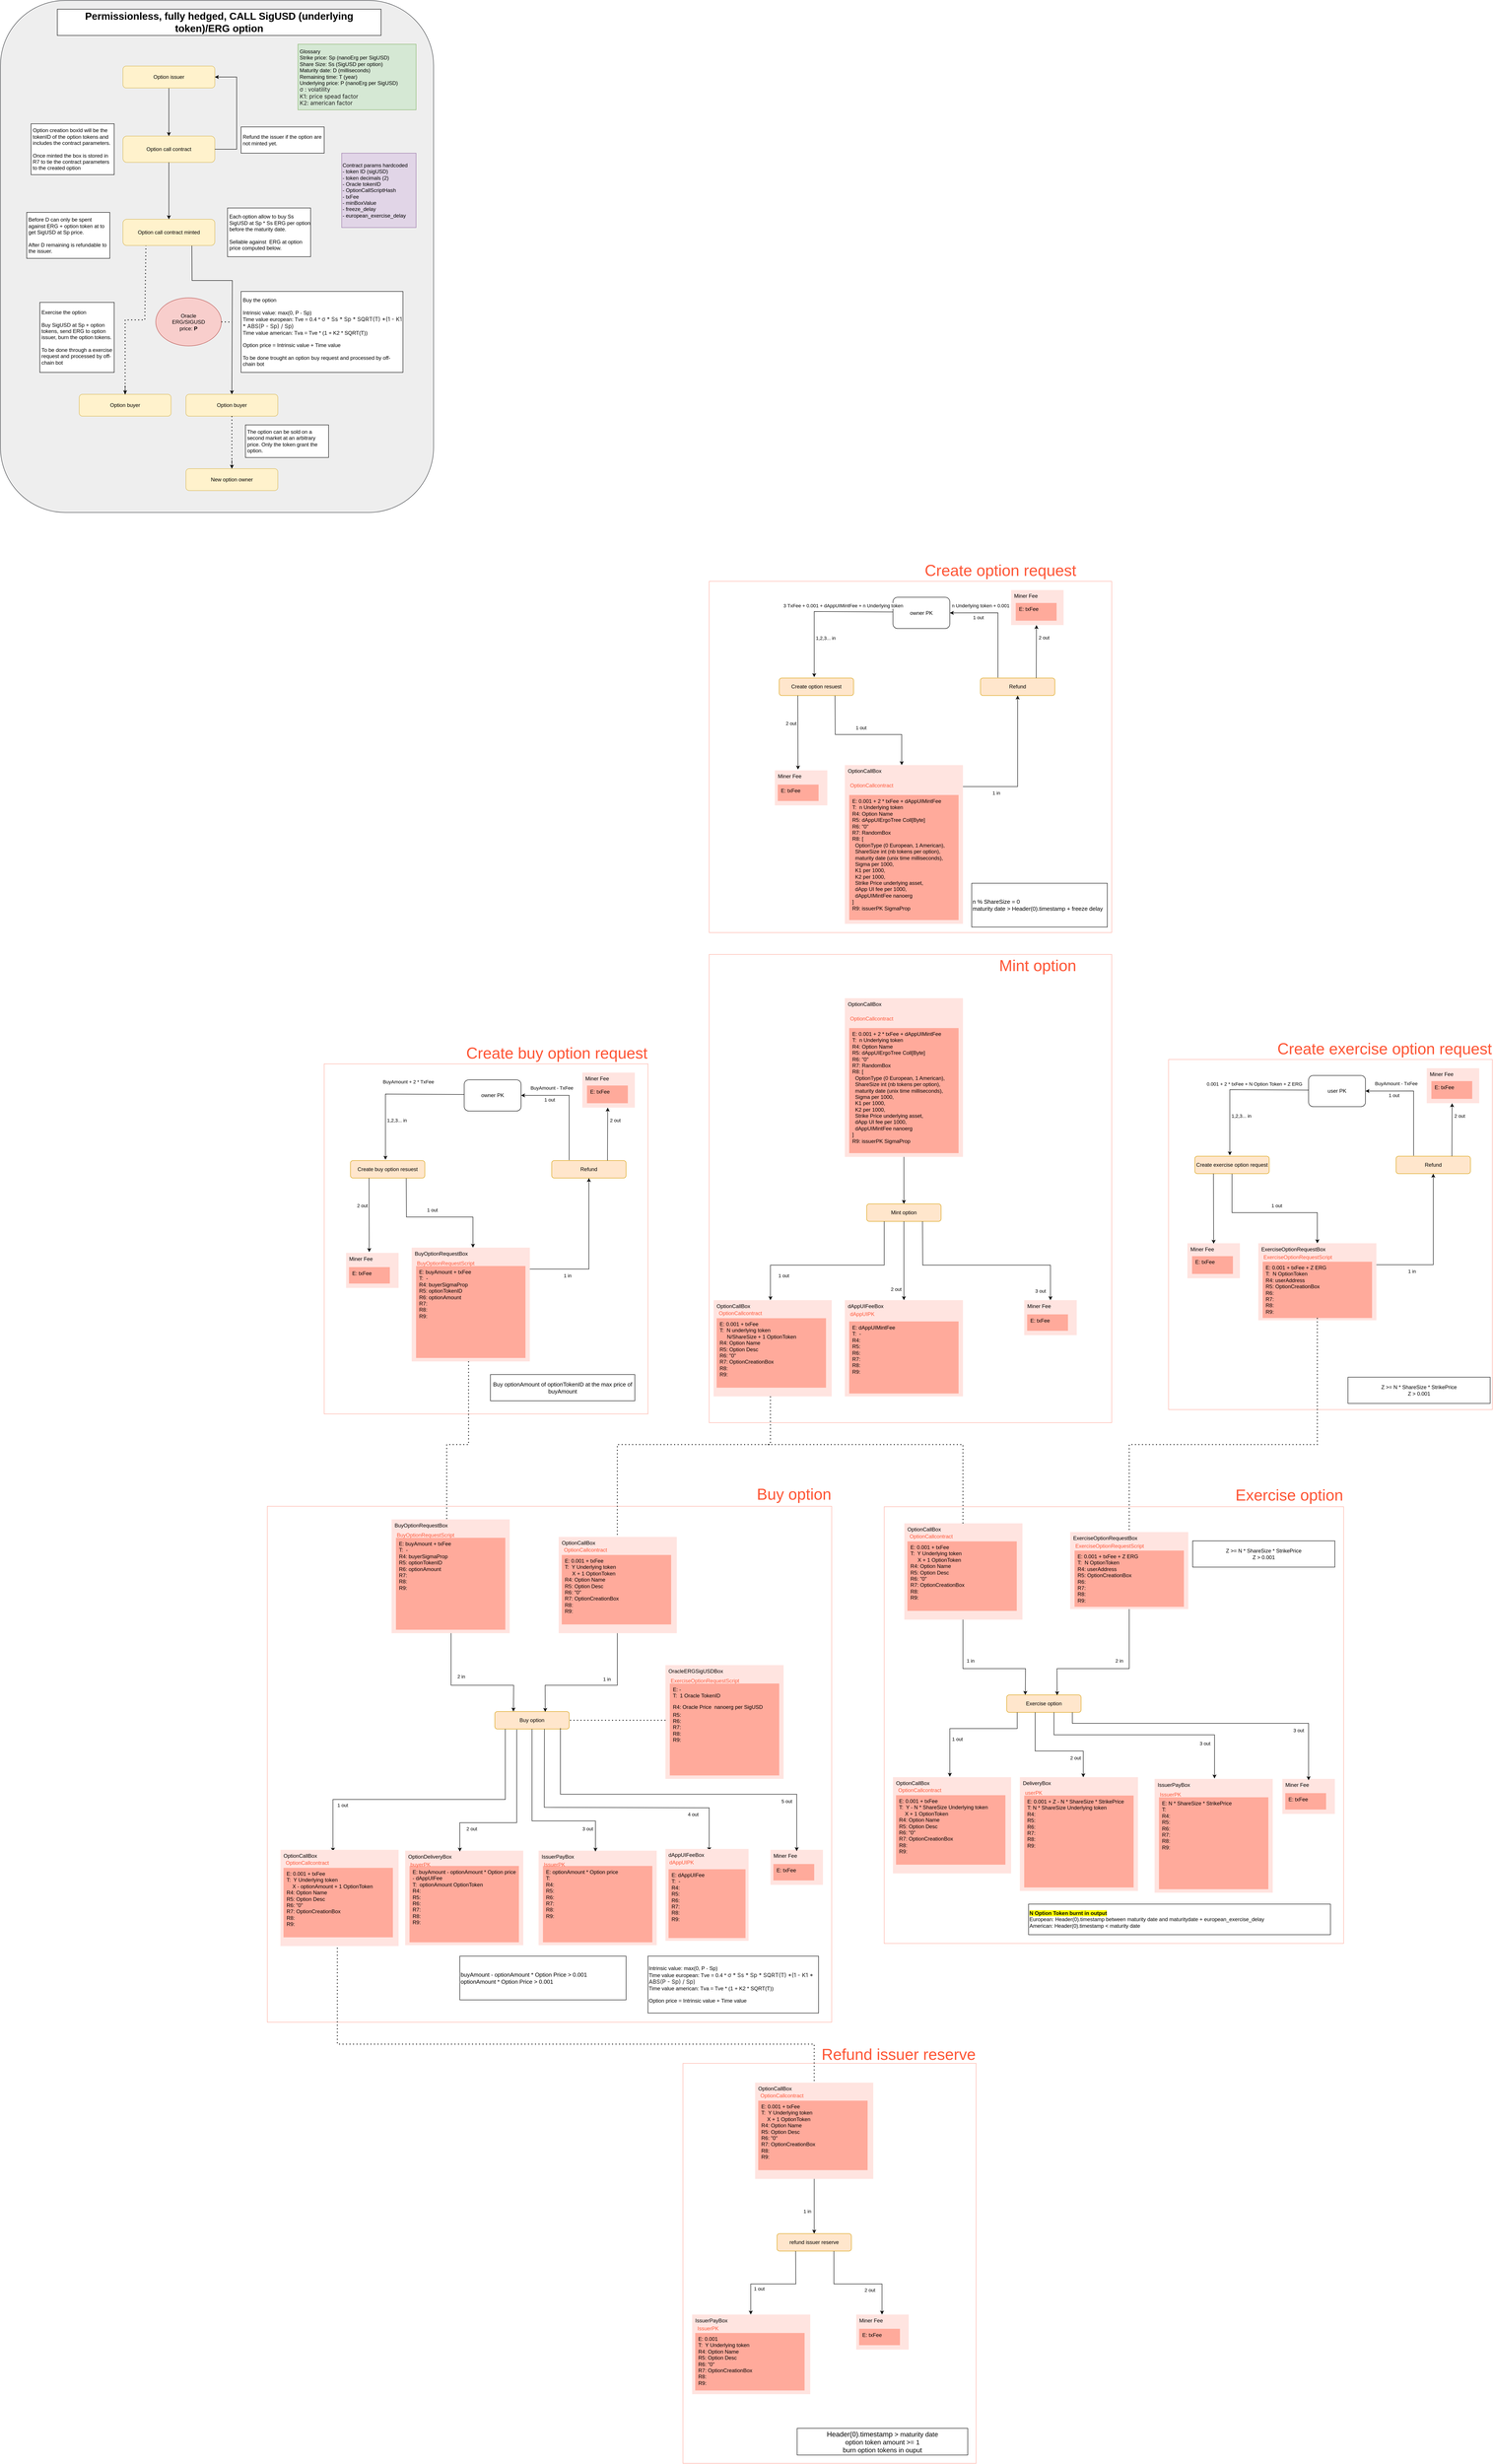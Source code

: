 <mxfile version="19.0.3" type="device"><diagram id="jIDhmsfTu5XVeC7O8vui" name="Page-1"><mxGraphModel dx="2413" dy="3011" grid="1" gridSize="10" guides="1" tooltips="1" connect="1" arrows="1" fold="1" page="1" pageScale="1" pageWidth="827" pageHeight="1169" math="0" shadow="0"><root><mxCell id="0"/><mxCell id="1" parent="0"/><mxCell id="6Ko2ZVRJ9KMkkT3Dkw62-13" value="" style="rounded=0;whiteSpace=wrap;html=1;fillColor=default;strokeColor=#ffaa9c;fontFamily=Helvetica;fontSize=12;fontColor=#000000;align=left;labelBackgroundColor=none;connectable=0;container=0;allowArrows=0;" parent="1" vertex="1"><mxGeometry x="790" y="2381" width="1290" height="1179" as="geometry"/></mxCell><mxCell id="6Ko2ZVRJ9KMkkT3Dkw62-12" value="" style="rounded=0;whiteSpace=wrap;html=1;fillColor=default;strokeColor=#ffaa9c;fontFamily=Helvetica;fontSize=12;fontColor=#000000;align=left;labelBackgroundColor=none;connectable=0;container=0;allowArrows=0;" parent="1" vertex="1"><mxGeometry x="1800" y="1120" width="920" height="1070" as="geometry"/></mxCell><mxCell id="3g0EbB9ZKtaj6jZ4ZFDG-66" value="" style="rounded=0;whiteSpace=wrap;html=1;fillColor=default;strokeColor=#ffaa9c;fontFamily=Helvetica;fontSize=12;fontColor=#000000;align=left;labelBackgroundColor=none;connectable=0;container=0;allowArrows=0;" parent="1" vertex="1"><mxGeometry x="1800" y="267.35" width="920" height="802.65" as="geometry"/></mxCell><mxCell id="3g0EbB9ZKtaj6jZ4ZFDG-37" value="" style="rounded=1;whiteSpace=wrap;html=1;fontSize=12;fillColor=#eeeeee;strokeColor=#36393d;" parent="1" vertex="1"><mxGeometry x="180" y="-1060" width="990" height="1170" as="geometry"/></mxCell><mxCell id="3g0EbB9ZKtaj6jZ4ZFDG-3" value="" style="edgeStyle=orthogonalEdgeStyle;rounded=0;orthogonalLoop=1;jettySize=auto;html=1;" parent="1" source="3g0EbB9ZKtaj6jZ4ZFDG-1" target="3g0EbB9ZKtaj6jZ4ZFDG-2" edge="1"><mxGeometry relative="1" as="geometry"/></mxCell><mxCell id="3g0EbB9ZKtaj6jZ4ZFDG-1" value="Option issuer" style="rounded=1;whiteSpace=wrap;html=1;fillColor=#fff2cc;strokeColor=#d6b656;" parent="1" vertex="1"><mxGeometry x="460" y="-910" width="210" height="50" as="geometry"/></mxCell><mxCell id="3g0EbB9ZKtaj6jZ4ZFDG-2" value="Option call contract" style="rounded=1;whiteSpace=wrap;html=1;fillColor=#fff2cc;strokeColor=#d6b656;" parent="1" vertex="1"><mxGeometry x="460" y="-750" width="210" height="60" as="geometry"/></mxCell><mxCell id="3g0EbB9ZKtaj6jZ4ZFDG-8" value="Option buyer" style="rounded=1;whiteSpace=wrap;html=1;fillColor=#fff2cc;strokeColor=#d6b656;" parent="1" vertex="1"><mxGeometry x="604" y="-160" width="210" height="50" as="geometry"/></mxCell><mxCell id="3g0EbB9ZKtaj6jZ4ZFDG-10" value="" style="endArrow=classic;html=1;rounded=0;exitX=0.75;exitY=1;exitDx=0;exitDy=0;entryX=0.5;entryY=0;entryDx=0;entryDy=0;" parent="1" source="6Ko2ZVRJ9KMkkT3Dkw62-128" target="3g0EbB9ZKtaj6jZ4ZFDG-8" edge="1"><mxGeometry width="50" height="50" relative="1" as="geometry"><mxPoint x="709" y="-490" as="sourcePoint"/><mxPoint x="820" y="-580" as="targetPoint"/><Array as="points"><mxPoint x="618" y="-420"/><mxPoint x="710" y="-420"/></Array></mxGeometry></mxCell><mxCell id="3g0EbB9ZKtaj6jZ4ZFDG-11" value="Oracle &lt;br&gt;ERG/SIGUSD &lt;br&gt;price: &lt;b&gt;P&lt;/b&gt;" style="ellipse;whiteSpace=wrap;html=1;fillColor=#f8cecc;strokeColor=#b85450;" parent="1" vertex="1"><mxGeometry x="535" y="-380.5" width="150" height="110" as="geometry"/></mxCell><mxCell id="3g0EbB9ZKtaj6jZ4ZFDG-13" value="Glossary&lt;br&gt;Strike price: Sp&amp;nbsp;(nanoErg per SigUSD)&lt;br&gt;Share Size: Ss (SigUSD per option)&lt;br&gt;Maturity date: D (milliseconds)&lt;br&gt;Remaining time: T (year)&lt;br&gt;Underlying price: P (nanoErg per SigUSD)&lt;br&gt;&lt;span style=&quot;color: rgb(33, 33, 33); font-family: -apple-system, BlinkMacSystemFont, &amp;quot;Segoe UI&amp;quot;, Roboto, &amp;quot;Helvetica Neue&amp;quot;, Arial, sans-serif, &amp;quot;Apple Color Emoji&amp;quot;, &amp;quot;Segoe UI Emoji&amp;quot;, &amp;quot;Segoe UI Symbol&amp;quot;; font-size: 13px;&quot;&gt;σ : volatility&lt;br&gt;K1: &lt;/span&gt;&lt;span style=&quot;color: rgb(33, 33, 33); font-family: -apple-system, BlinkMacSystemFont, &amp;quot;Segoe UI&amp;quot;, Roboto, &amp;quot;Helvetica Neue&amp;quot;, Arial, sans-serif, &amp;quot;Apple Color Emoji&amp;quot;, &amp;quot;Segoe UI Emoji&amp;quot;, &amp;quot;Segoe UI Symbol&amp;quot;; font-size: 13px;&quot;&gt;price &lt;/span&gt;&lt;span style=&quot;color: rgb(33, 33, 33); font-family: -apple-system, BlinkMacSystemFont, &amp;quot;Segoe UI&amp;quot;, Roboto, &amp;quot;Helvetica Neue&amp;quot;, Arial, sans-serif, &amp;quot;Apple Color Emoji&amp;quot;, &amp;quot;Segoe UI Emoji&amp;quot;, &amp;quot;Segoe UI Symbol&amp;quot;; font-size: 13px;&quot;&gt;spead factor&amp;nbsp;&lt;br&gt;K2: american factor&lt;br&gt;&lt;/span&gt;" style="rounded=0;whiteSpace=wrap;html=1;align=left;spacingTop=2;spacingLeft=2;fillColor=#d5e8d4;strokeColor=#82b366;" parent="1" vertex="1"><mxGeometry x="860" y="-960" width="270" height="150" as="geometry"/></mxCell><mxCell id="3g0EbB9ZKtaj6jZ4ZFDG-14" value="Each option allow to buy Ss SigUSD at Sp * Ss ERG per option before the maturity date.&lt;br&gt;&lt;br&gt;Sellable against&amp;nbsp; ERG at option price computed below." style="rounded=0;whiteSpace=wrap;html=1;align=left;spacingLeft=2;" parent="1" vertex="1"><mxGeometry x="699" y="-585.63" width="190" height="111.25" as="geometry"/></mxCell><mxCell id="3g0EbB9ZKtaj6jZ4ZFDG-15" value="Before D can only be spent against ERG + option token at to get SigUSD at Sp price.&lt;br&gt;&lt;br&gt;After D remaining is refundable to the issuer." style="rounded=0;whiteSpace=wrap;html=1;align=left;spacingLeft=2;" parent="1" vertex="1"><mxGeometry x="240" y="-575.62" width="190" height="105" as="geometry"/></mxCell><mxCell id="3g0EbB9ZKtaj6jZ4ZFDG-18" value="Option buyer" style="rounded=1;whiteSpace=wrap;html=1;fillColor=#fff2cc;strokeColor=#d6b656;" parent="1" vertex="1"><mxGeometry x="360" y="-160" width="210" height="50" as="geometry"/></mxCell><mxCell id="3g0EbB9ZKtaj6jZ4ZFDG-20" value="Exercise the option&lt;br&gt;&lt;br&gt;Buy SigUSD at Sp + option tokens, send ERG to option issuer, burn the option tokens.&lt;br&gt;&lt;br&gt;To be done through a exercise request and processed by off-chain bot" style="rounded=0;whiteSpace=wrap;html=1;align=left;spacingLeft=2;" parent="1" vertex="1"><mxGeometry x="270" y="-370" width="170" height="160" as="geometry"/></mxCell><mxCell id="3g0EbB9ZKtaj6jZ4ZFDG-21" value="&lt;b&gt;&lt;font style=&quot;font-size: 23px;&quot;&gt;Permissionless, fully hedged, CALL SigUSD (underlying token)/ERG&amp;nbsp;&lt;/font&gt;&lt;/b&gt;&lt;b&gt;&lt;font style=&quot;font-size: 23px;&quot;&gt;option&lt;/font&gt;&lt;/b&gt;" style="rounded=0;whiteSpace=wrap;html=1;" parent="1" vertex="1"><mxGeometry x="310" y="-1040" width="740" height="60" as="geometry"/></mxCell><mxCell id="3g0EbB9ZKtaj6jZ4ZFDG-23" value="" style="endArrow=none;dashed=1;html=1;dashPattern=1 3;strokeWidth=2;rounded=0;fontSize=23;exitX=0.5;exitY=0;exitDx=0;exitDy=0;entryX=0.25;entryY=1;entryDx=0;entryDy=0;" parent="1" source="3g0EbB9ZKtaj6jZ4ZFDG-18" target="6Ko2ZVRJ9KMkkT3Dkw62-128" edge="1"><mxGeometry width="50" height="50" relative="1" as="geometry"><mxPoint x="550" y="-450" as="sourcePoint"/><mxPoint x="465" y="-490" as="targetPoint"/><Array as="points"><mxPoint x="465" y="-330"/><mxPoint x="510" y="-330"/></Array></mxGeometry></mxCell><mxCell id="3g0EbB9ZKtaj6jZ4ZFDG-24" value="" style="endArrow=classic;html=1;rounded=0;fontSize=23;entryX=0.5;entryY=0;entryDx=0;entryDy=0;" parent="1" target="3g0EbB9ZKtaj6jZ4ZFDG-18" edge="1"><mxGeometry width="50" height="50" relative="1" as="geometry"><mxPoint x="465" y="-180" as="sourcePoint"/><mxPoint x="604" y="-170" as="targetPoint"/></mxGeometry></mxCell><mxCell id="3g0EbB9ZKtaj6jZ4ZFDG-26" value="The option can be sold on a second market at an arbitrary price. Only the token grant the option." style="rounded=0;whiteSpace=wrap;html=1;align=left;spacingLeft=2;" parent="1" vertex="1"><mxGeometry x="740" y="-90" width="190" height="74.5" as="geometry"/></mxCell><mxCell id="3g0EbB9ZKtaj6jZ4ZFDG-29" value="New option owner" style="rounded=1;whiteSpace=wrap;html=1;fillColor=#fff2cc;strokeColor=#d6b656;" parent="1" vertex="1"><mxGeometry x="604" y="10" width="210" height="50" as="geometry"/></mxCell><mxCell id="3g0EbB9ZKtaj6jZ4ZFDG-31" value="" style="endArrow=none;dashed=1;html=1;dashPattern=1 3;strokeWidth=2;rounded=0;fontSize=12;exitX=0.5;exitY=1;exitDx=0;exitDy=0;entryX=0.5;entryY=0;entryDx=0;entryDy=0;" parent="1" source="3g0EbB9ZKtaj6jZ4ZFDG-8" target="3g0EbB9ZKtaj6jZ4ZFDG-29" edge="1"><mxGeometry width="50" height="50" relative="1" as="geometry"><mxPoint x="550" y="-70" as="sourcePoint"/><mxPoint x="600" y="-120" as="targetPoint"/></mxGeometry></mxCell><mxCell id="3g0EbB9ZKtaj6jZ4ZFDG-32" value="" style="endArrow=classic;html=1;rounded=0;fontSize=12;entryX=0.5;entryY=0;entryDx=0;entryDy=0;" parent="1" target="3g0EbB9ZKtaj6jZ4ZFDG-29" edge="1"><mxGeometry width="50" height="50" relative="1" as="geometry"><mxPoint x="709" y="-10" as="sourcePoint"/><mxPoint x="600" y="-120" as="targetPoint"/></mxGeometry></mxCell><mxCell id="3g0EbB9ZKtaj6jZ4ZFDG-33" value="Buy the option&lt;br&gt;&lt;br&gt;Intrinsic value: max(0, P - Sp)&lt;br&gt;Time value european: Tve = 0.4 *&amp;nbsp;&lt;span style=&quot;background-color: rgb(255, 255, 255); color: rgb(33, 33, 33); font-family: -apple-system, BlinkMacSystemFont, &amp;quot;Segoe UI&amp;quot;, Roboto, &amp;quot;Helvetica Neue&amp;quot;, Arial, sans-serif, &amp;quot;Apple Color Emoji&amp;quot;, &amp;quot;Segoe UI Emoji&amp;quot;, &amp;quot;Segoe UI Symbol&amp;quot;;&quot;&gt;&lt;font style=&quot;font-size: 13px;&quot;&gt;σ * Ss * Sp * SQRT(T) *(1 - K1 * ABS(P - Sp) / Sp)&lt;br&gt;&lt;/font&gt;&lt;/span&gt;Time value american: Tva = Tve * (1 + K2 * SQRT(T))&lt;br&gt;&lt;br&gt;Option price = Intrinsic value + Time value&lt;br&gt;&lt;br&gt;To be done trought an option buy request and processed by off-chain bot" style="rounded=0;whiteSpace=wrap;html=1;align=left;spacingLeft=2;" parent="1" vertex="1"><mxGeometry x="730" y="-395" width="370" height="185" as="geometry"/></mxCell><mxCell id="3g0EbB9ZKtaj6jZ4ZFDG-34" value="Option creation boxId will be the tokenID of the option tokens and includes the contract parameters.&lt;br&gt;&lt;br&gt;Once minted the box is stored in R7 to tie the contract parameters to the created option" style="rounded=0;whiteSpace=wrap;html=1;fontSize=12;align=left;spacingLeft=2;" parent="1" vertex="1"><mxGeometry x="250" y="-778.14" width="190" height="116.29" as="geometry"/></mxCell><mxCell id="3g0EbB9ZKtaj6jZ4ZFDG-38" value="" style="endArrow=none;dashed=1;html=1;dashPattern=1 3;strokeWidth=2;rounded=0;fontSize=12;exitX=1;exitY=0.5;exitDx=0;exitDy=0;" parent="1" source="3g0EbB9ZKtaj6jZ4ZFDG-11" edge="1"><mxGeometry width="50" height="50" relative="1" as="geometry"><mxPoint x="580" y="-430" as="sourcePoint"/><mxPoint x="710" y="-325" as="targetPoint"/></mxGeometry></mxCell><mxCell id="3g0EbB9ZKtaj6jZ4ZFDG-44" value="Contract params hardcoded&lt;br&gt;- token ID (sigUSD)&lt;br&gt;- token decimals (2)&lt;br&gt;- Oracle tokenID&lt;br&gt;- OptionCallScriptHash&lt;br&gt;- txFee&lt;br&gt;- minBoxValue&lt;br&gt;- freeze_delay&lt;br&gt;- european_exercise_delay" style="rounded=0;whiteSpace=wrap;html=1;fontSize=12;align=left;fillColor=#e1d5e7;strokeColor=#9673a6;" parent="1" vertex="1"><mxGeometry x="960" y="-710.97" width="170" height="170" as="geometry"/></mxCell><mxCell id="3g0EbB9ZKtaj6jZ4ZFDG-73" value="owner PK" style="rounded=1;whiteSpace=wrap;html=1;" parent="1" vertex="1"><mxGeometry x="2220.0" y="303.789" width="130.0" height="71.475" as="geometry"/></mxCell><mxCell id="3g0EbB9ZKtaj6jZ4ZFDG-74" value="" style="endArrow=classic;html=1;rounded=0;exitX=0.75;exitY=1;exitDx=0;exitDy=0;" parent="1" source="3g0EbB9ZKtaj6jZ4ZFDG-78" edge="1"><mxGeometry width="50" height="50" relative="1" as="geometry"><mxPoint x="2040" y="526.38" as="sourcePoint"/><mxPoint x="2240.0" y="687.35" as="targetPoint"/><Array as="points"><mxPoint x="2088" y="617.35"/><mxPoint x="2240" y="617.35"/></Array></mxGeometry></mxCell><mxCell id="3g0EbB9ZKtaj6jZ4ZFDG-76" value="Refund" style="rounded=1;whiteSpace=wrap;html=1;fillColor=#ffe6cc;strokeColor=#d79b00;" parent="1" vertex="1"><mxGeometry x="2420" y="488.38" width="170" height="40" as="geometry"/></mxCell><mxCell id="3g0EbB9ZKtaj6jZ4ZFDG-77" value="" style="endArrow=classic;html=1;rounded=0;entryX=1;entryY=0.5;entryDx=0;entryDy=0;" parent="1" target="3g0EbB9ZKtaj6jZ4ZFDG-73" edge="1"><mxGeometry width="50" height="50" relative="1" as="geometry"><mxPoint x="2460" y="487.35" as="sourcePoint"/><mxPoint x="2445" y="287.38" as="targetPoint"/><Array as="points"><mxPoint x="2460" y="339.35"/></Array></mxGeometry></mxCell><mxCell id="3g0EbB9ZKtaj6jZ4ZFDG-78" value="Create option resuest" style="rounded=1;whiteSpace=wrap;html=1;fillColor=#ffe6cc;strokeColor=#d79b00;" parent="1" vertex="1"><mxGeometry x="1960" y="488.38" width="170" height="40" as="geometry"/></mxCell><mxCell id="3g0EbB9ZKtaj6jZ4ZFDG-79" value="" style="endArrow=classic;html=1;rounded=0;entryX=0.5;entryY=1;entryDx=0;entryDy=0;" parent="1" target="3g0EbB9ZKtaj6jZ4ZFDG-76" edge="1"><mxGeometry width="50" height="50" relative="1" as="geometry"><mxPoint x="2380" y="736.35" as="sourcePoint"/><mxPoint x="2505" y="566.38" as="targetPoint"/><Array as="points"><mxPoint x="2505" y="736.38"/></Array></mxGeometry></mxCell><mxCell id="3g0EbB9ZKtaj6jZ4ZFDG-80" value="" style="endArrow=classic;html=1;rounded=0;" parent="1" edge="1"><mxGeometry width="50" height="50" relative="1" as="geometry"><mxPoint x="2220.0" y="337.38" as="sourcePoint"/><mxPoint x="2040.0" y="486.38" as="targetPoint"/><Array as="points"><mxPoint x="2040" y="336.38"/></Array></mxGeometry></mxCell><mxCell id="3g0EbB9ZKtaj6jZ4ZFDG-81" value="3 TxFee + 0.001 + dAppUIMintFee + n Underlying token" style="edgeLabel;resizable=0;html=1;align=center;verticalAlign=middle;rotation=0;" parent="1" connectable="0" vertex="1"><mxGeometry x="2130.0" y="311.729" as="geometry"><mxPoint x="-24" y="11" as="offset"/></mxGeometry></mxCell><mxCell id="3g0EbB9ZKtaj6jZ4ZFDG-82" value="1,2,3... in" style="edgeLabel;resizable=0;html=1;align=center;verticalAlign=middle;rotation=0;" parent="1" connectable="0" vertex="1"><mxGeometry x="2080" y="396.38" as="geometry"><mxPoint x="-14" as="offset"/></mxGeometry></mxCell><mxCell id="3g0EbB9ZKtaj6jZ4ZFDG-83" value="1 out" style="edgeLabel;resizable=0;html=1;align=center;verticalAlign=middle;rotation=0;" parent="1" connectable="0" vertex="1"><mxGeometry x="2110" y="597.35" as="geometry"><mxPoint x="37" y="4" as="offset"/></mxGeometry></mxCell><mxCell id="3g0EbB9ZKtaj6jZ4ZFDG-84" value="1 in" style="edgeLabel;resizable=0;html=1;align=center;verticalAlign=middle;rotation=0;" parent="1" connectable="0" vertex="1"><mxGeometry x="2450" y="759.7" as="geometry"><mxPoint x="6" y="-9" as="offset"/></mxGeometry></mxCell><mxCell id="3g0EbB9ZKtaj6jZ4ZFDG-85" value="1 out" style="edgeLabel;resizable=0;html=1;align=center;verticalAlign=middle;rotation=0;" parent="1" connectable="0" vertex="1"><mxGeometry x="2360" y="714.35" as="geometry"><mxPoint x="55" y="-365" as="offset"/></mxGeometry></mxCell><mxCell id="3g0EbB9ZKtaj6jZ4ZFDG-86" value="" style="group;allowArrows=0;" parent="1" vertex="1" connectable="0"><mxGeometry x="2490" y="287.35" width="120" height="80" as="geometry"/></mxCell><mxCell id="3g0EbB9ZKtaj6jZ4ZFDG-87" value="&lt;div&gt;Miner Fee&lt;/div&gt;" style="rounded=0;whiteSpace=wrap;html=1;fontFamily=Helvetica;fontSize=12;strokeColor=none;fillColor=#ffe4e0;fontColor=#000000;align=left;container=0;labelBackgroundColor=none;allowArrows=0;connectable=0;verticalAlign=top;spacingLeft=5;" parent="3g0EbB9ZKtaj6jZ4ZFDG-86" vertex="1"><mxGeometry width="120" height="80" as="geometry"/></mxCell><mxCell id="3g0EbB9ZKtaj6jZ4ZFDG-88" value="" style="group;rounded=0;fontFamily=Helvetica;fontSize=12;fontColor=#000000;strokeColor=none;fillColor=none;align=left;labelBackgroundColor=none;html=1;allowArrows=0;" parent="3g0EbB9ZKtaj6jZ4ZFDG-86" vertex="1" connectable="0"><mxGeometry x="10.67" y="16" width="106.67" height="54" as="geometry"/></mxCell><mxCell id="3g0EbB9ZKtaj6jZ4ZFDG-89" value="&lt;div style=&quot;font-size: 12px&quot; align=&quot;left&quot;&gt;&lt;font style=&quot;font-size: 12px&quot; color=&quot;#000000&quot;&gt;E: txFee&lt;/font&gt;&lt;/div&gt;&lt;div style=&quot;font-size: 12px&quot; align=&quot;left&quot;&gt;&lt;br&gt;&lt;/div&gt;" style="rounded=0;whiteSpace=wrap;html=1;fontFamily=Helvetica;fontSize=24;fontColor=#000000;strokeColor=none;fillColor=#ffaa9b;align=left;labelBackgroundColor=none;allowArrows=0;verticalAlign=top;spacingLeft=5;" parent="3g0EbB9ZKtaj6jZ4ZFDG-88" vertex="1"><mxGeometry y="13.5" width="93.336" height="40.5" as="geometry"/></mxCell><mxCell id="3g0EbB9ZKtaj6jZ4ZFDG-90" value="" style="endArrow=classic;html=1;rounded=0;exitX=0.75;exitY=0;exitDx=0;exitDy=0;" parent="1" source="3g0EbB9ZKtaj6jZ4ZFDG-76" edge="1"><mxGeometry width="50" height="50" relative="1" as="geometry"><mxPoint x="2760" y="747.35" as="sourcePoint"/><mxPoint x="2548" y="367.35" as="targetPoint"/></mxGeometry></mxCell><mxCell id="3g0EbB9ZKtaj6jZ4ZFDG-91" value="2 out" style="edgeLabel;resizable=0;html=1;align=center;verticalAlign=middle;rotation=0;" parent="1" connectable="0" vertex="1"><mxGeometry x="2510" y="760.67" as="geometry"><mxPoint x="55" y="-365" as="offset"/></mxGeometry></mxCell><mxCell id="3g0EbB9ZKtaj6jZ4ZFDG-92" value="" style="group;allowArrows=0;" parent="1" vertex="1" connectable="0"><mxGeometry x="1950" y="699.35" width="120" height="80" as="geometry"/></mxCell><mxCell id="3g0EbB9ZKtaj6jZ4ZFDG-93" value="&lt;div&gt;Miner Fee&lt;/div&gt;" style="rounded=0;whiteSpace=wrap;html=1;fontFamily=Helvetica;fontSize=12;strokeColor=none;fillColor=#ffe4e0;fontColor=#000000;align=left;container=0;labelBackgroundColor=none;allowArrows=0;connectable=0;verticalAlign=top;spacingLeft=5;" parent="3g0EbB9ZKtaj6jZ4ZFDG-92" vertex="1"><mxGeometry width="120" height="80" as="geometry"/></mxCell><mxCell id="3g0EbB9ZKtaj6jZ4ZFDG-94" value="" style="group;rounded=0;fontFamily=Helvetica;fontSize=12;fontColor=#000000;strokeColor=none;fillColor=none;align=left;labelBackgroundColor=none;html=1;allowArrows=0;" parent="3g0EbB9ZKtaj6jZ4ZFDG-92" vertex="1" connectable="0"><mxGeometry x="6.67" y="20" width="106.67" height="50" as="geometry"/></mxCell><mxCell id="3g0EbB9ZKtaj6jZ4ZFDG-95" value="&lt;div style=&quot;font-size: 12px&quot; align=&quot;left&quot;&gt;&lt;font style=&quot;font-size: 12px&quot; color=&quot;#000000&quot;&gt;E: txFee&lt;/font&gt;&lt;/div&gt;&lt;div style=&quot;font-size: 12px&quot; align=&quot;left&quot;&gt;&lt;br&gt;&lt;/div&gt;" style="rounded=0;whiteSpace=wrap;html=1;fontFamily=Helvetica;fontSize=24;fontColor=#000000;strokeColor=none;fillColor=#ffaa9b;align=left;labelBackgroundColor=none;allowArrows=0;verticalAlign=top;spacingLeft=5;" parent="3g0EbB9ZKtaj6jZ4ZFDG-94" vertex="1"><mxGeometry y="12.5" width="93.336" height="37.5" as="geometry"/></mxCell><mxCell id="3g0EbB9ZKtaj6jZ4ZFDG-96" value="" style="endArrow=classic;html=1;rounded=0;exitX=0.25;exitY=1;exitDx=0;exitDy=0;" parent="1" source="3g0EbB9ZKtaj6jZ4ZFDG-78" edge="1"><mxGeometry width="50" height="50" relative="1" as="geometry"><mxPoint x="2760" y="747.35" as="sourcePoint"/><mxPoint x="2003" y="697.35" as="targetPoint"/></mxGeometry></mxCell><mxCell id="3g0EbB9ZKtaj6jZ4ZFDG-97" value="n Underlying token + 0.001" style="edgeLabel;resizable=0;html=1;align=center;verticalAlign=middle;rotation=0;" parent="1" connectable="0" vertex="1"><mxGeometry x="2450.0" y="327.349" as="geometry"><mxPoint x="-30" y="-5" as="offset"/></mxGeometry></mxCell><mxCell id="3g0EbB9ZKtaj6jZ4ZFDG-98" value="2 out" style="edgeLabel;resizable=0;html=1;align=center;verticalAlign=middle;rotation=0;" parent="1" connectable="0" vertex="1"><mxGeometry x="1950" y="587.35" as="geometry"><mxPoint x="37" y="4" as="offset"/></mxGeometry></mxCell><mxCell id="3g0EbB9ZKtaj6jZ4ZFDG-99" value="&lt;font style=&quot;font-size: 36px&quot;&gt;Create option request&lt;br&gt;&lt;/font&gt;" style="text;html=1;align=right;verticalAlign=middle;resizable=0;points=[];autosize=1;strokeColor=none;fillColor=none;fontSize=12;fontFamily=Helvetica;fontColor=#fe5535;rounded=0;labelBackgroundColor=none;connectable=0;allowArrows=0;" parent="1" vertex="1"><mxGeometry x="2280" y="227.35" width="360" height="30" as="geometry"/></mxCell><mxCell id="3g0EbB9ZKtaj6jZ4ZFDG-101" value="&lt;font style=&quot;font-size: 36px&quot;&gt;Mint option&lt;br&gt;&lt;/font&gt;" style="text;html=1;align=right;verticalAlign=middle;resizable=0;points=[];autosize=1;strokeColor=none;fillColor=none;fontSize=12;fontFamily=Helvetica;fontColor=#fe5535;rounded=0;labelBackgroundColor=none;connectable=0;allowArrows=0;" parent="1" vertex="1"><mxGeometry x="2450" y="1130" width="190" height="30" as="geometry"/></mxCell><mxCell id="3g0EbB9ZKtaj6jZ4ZFDG-108" value="Mint option" style="rounded=1;whiteSpace=wrap;html=1;fillColor=#ffe6cc;strokeColor=#d79b00;" parent="1" vertex="1"><mxGeometry x="2160" y="1690" width="170" height="40" as="geometry"/></mxCell><mxCell id="3g0EbB9ZKtaj6jZ4ZFDG-109" value="" style="endArrow=classic;html=1;rounded=0;fontSize=12;entryX=0.5;entryY=0;entryDx=0;entryDy=0;" parent="1" target="3g0EbB9ZKtaj6jZ4ZFDG-108" edge="1"><mxGeometry width="50" height="50" relative="1" as="geometry"><mxPoint x="2245" y="1580" as="sourcePoint"/><mxPoint x="2030" y="1910" as="targetPoint"/></mxGeometry></mxCell><mxCell id="3g0EbB9ZKtaj6jZ4ZFDG-110" value="" style="endArrow=classic;html=1;rounded=0;fontSize=12;" parent="1" edge="1"><mxGeometry width="50" height="50" relative="1" as="geometry"><mxPoint x="2200" y="1730" as="sourcePoint"/><mxPoint x="1940" y="1910" as="targetPoint"/><Array as="points"><mxPoint x="2200" y="1830"/><mxPoint x="1940" y="1830"/></Array></mxGeometry></mxCell><mxCell id="3g0EbB9ZKtaj6jZ4ZFDG-113" value="" style="group;allowArrows=0;" parent="1" vertex="1" connectable="0"><mxGeometry x="2520" y="1910" width="120" height="80" as="geometry"/></mxCell><mxCell id="3g0EbB9ZKtaj6jZ4ZFDG-114" value="&lt;div&gt;Miner Fee&lt;/div&gt;" style="rounded=0;whiteSpace=wrap;html=1;fontFamily=Helvetica;fontSize=12;strokeColor=none;fillColor=#ffe4e0;fontColor=#000000;align=left;container=0;labelBackgroundColor=none;allowArrows=0;connectable=0;verticalAlign=top;spacingLeft=5;" parent="3g0EbB9ZKtaj6jZ4ZFDG-113" vertex="1"><mxGeometry width="120" height="80" as="geometry"/></mxCell><mxCell id="3g0EbB9ZKtaj6jZ4ZFDG-115" value="" style="group;rounded=0;fontFamily=Helvetica;fontSize=12;fontColor=#000000;strokeColor=none;fillColor=none;align=left;labelBackgroundColor=none;html=1;allowArrows=0;" parent="3g0EbB9ZKtaj6jZ4ZFDG-113" vertex="1" connectable="0"><mxGeometry x="6.67" y="20" width="106.67" height="50" as="geometry"/></mxCell><mxCell id="3g0EbB9ZKtaj6jZ4ZFDG-116" value="&lt;div style=&quot;font-size: 12px&quot; align=&quot;left&quot;&gt;&lt;font style=&quot;font-size: 12px&quot; color=&quot;#000000&quot;&gt;E: txFee&lt;/font&gt;&lt;/div&gt;&lt;div style=&quot;font-size: 12px&quot; align=&quot;left&quot;&gt;&lt;br&gt;&lt;/div&gt;" style="rounded=0;whiteSpace=wrap;html=1;fontFamily=Helvetica;fontSize=24;fontColor=#000000;strokeColor=none;fillColor=#ffaa9b;align=left;labelBackgroundColor=none;allowArrows=0;verticalAlign=top;spacingLeft=5;" parent="3g0EbB9ZKtaj6jZ4ZFDG-115" vertex="1"><mxGeometry y="12.5" width="93.336" height="37.5" as="geometry"/></mxCell><mxCell id="3g0EbB9ZKtaj6jZ4ZFDG-117" value="1 out" style="edgeLabel;resizable=0;html=1;align=center;verticalAlign=middle;rotation=0;" parent="1" connectable="0" vertex="1"><mxGeometry x="1933" y="1850" as="geometry"><mxPoint x="37" y="4" as="offset"/></mxGeometry></mxCell><mxCell id="3g0EbB9ZKtaj6jZ4ZFDG-119" value="3 out" style="edgeLabel;resizable=0;html=1;align=center;verticalAlign=middle;rotation=0;" parent="1" connectable="0" vertex="1"><mxGeometry x="2520" y="1885.03" as="geometry"><mxPoint x="37" y="4" as="offset"/></mxGeometry></mxCell><mxCell id="3g0EbB9ZKtaj6jZ4ZFDG-130" value="" style="rounded=0;whiteSpace=wrap;html=1;fillColor=default;strokeColor=#ffaa9c;fontFamily=Helvetica;fontSize=12;fontColor=#000000;align=left;labelBackgroundColor=none;connectable=0;container=0;allowArrows=0;" parent="1" vertex="1"><mxGeometry x="920" y="1370" width="740" height="800" as="geometry"/></mxCell><mxCell id="3g0EbB9ZKtaj6jZ4ZFDG-136" value="owner PK" style="rounded=1;whiteSpace=wrap;html=1;" parent="1" vertex="1"><mxGeometry x="1240.0" y="1406.439" width="130.0" height="71.475" as="geometry"/></mxCell><mxCell id="3g0EbB9ZKtaj6jZ4ZFDG-137" value="" style="endArrow=classic;html=1;rounded=0;exitX=0.75;exitY=1;exitDx=0;exitDy=0;" parent="1" source="3g0EbB9ZKtaj6jZ4ZFDG-140" edge="1"><mxGeometry width="50" height="50" relative="1" as="geometry"><mxPoint x="1060" y="1629.03" as="sourcePoint"/><mxPoint x="1260" y="1790" as="targetPoint"/><Array as="points"><mxPoint x="1108" y="1720"/><mxPoint x="1260" y="1720"/></Array></mxGeometry></mxCell><mxCell id="3g0EbB9ZKtaj6jZ4ZFDG-138" value="Refund" style="rounded=1;whiteSpace=wrap;html=1;fillColor=#ffe6cc;strokeColor=#d79b00;" parent="1" vertex="1"><mxGeometry x="1440" y="1591.03" width="170" height="40" as="geometry"/></mxCell><mxCell id="3g0EbB9ZKtaj6jZ4ZFDG-139" value="" style="endArrow=classic;html=1;rounded=0;entryX=1;entryY=0.5;entryDx=0;entryDy=0;" parent="1" target="3g0EbB9ZKtaj6jZ4ZFDG-136" edge="1"><mxGeometry width="50" height="50" relative="1" as="geometry"><mxPoint x="1480" y="1590" as="sourcePoint"/><mxPoint x="1465" y="1390.03" as="targetPoint"/><Array as="points"><mxPoint x="1480" y="1442"/></Array></mxGeometry></mxCell><mxCell id="3g0EbB9ZKtaj6jZ4ZFDG-140" value="Create buy option resuest" style="rounded=1;whiteSpace=wrap;html=1;fillColor=#ffe6cc;strokeColor=#d79b00;" parent="1" vertex="1"><mxGeometry x="980" y="1591.03" width="170" height="40" as="geometry"/></mxCell><mxCell id="3g0EbB9ZKtaj6jZ4ZFDG-141" value="" style="endArrow=classic;html=1;rounded=0;entryX=0.5;entryY=1;entryDx=0;entryDy=0;" parent="1" target="3g0EbB9ZKtaj6jZ4ZFDG-138" edge="1"><mxGeometry width="50" height="50" relative="1" as="geometry"><mxPoint x="1390" y="1839" as="sourcePoint"/><mxPoint x="1525" y="1669.03" as="targetPoint"/><Array as="points"><mxPoint x="1525" y="1839.03"/></Array></mxGeometry></mxCell><mxCell id="3g0EbB9ZKtaj6jZ4ZFDG-142" value="" style="endArrow=classic;html=1;rounded=0;" parent="1" edge="1"><mxGeometry width="50" height="50" relative="1" as="geometry"><mxPoint x="1240" y="1440.03" as="sourcePoint"/><mxPoint x="1060" y="1589.03" as="targetPoint"/><Array as="points"><mxPoint x="1060" y="1439.03"/></Array></mxGeometry></mxCell><mxCell id="3g0EbB9ZKtaj6jZ4ZFDG-143" value="BuyAmount + 2 * TxFee" style="edgeLabel;resizable=0;html=1;align=center;verticalAlign=middle;rotation=0;" parent="1" connectable="0" vertex="1"><mxGeometry x="1160.0" y="1414.379" as="geometry"><mxPoint x="-48" y="-4" as="offset"/></mxGeometry></mxCell><mxCell id="3g0EbB9ZKtaj6jZ4ZFDG-144" value="1,2,3... in" style="edgeLabel;resizable=0;html=1;align=center;verticalAlign=middle;rotation=0;" parent="1" connectable="0" vertex="1"><mxGeometry x="1100" y="1499.03" as="geometry"><mxPoint x="-14" as="offset"/></mxGeometry></mxCell><mxCell id="3g0EbB9ZKtaj6jZ4ZFDG-145" value="1 out" style="edgeLabel;resizable=0;html=1;align=center;verticalAlign=middle;rotation=0;" parent="1" connectable="0" vertex="1"><mxGeometry x="1130" y="1700" as="geometry"><mxPoint x="37" y="4" as="offset"/></mxGeometry></mxCell><mxCell id="3g0EbB9ZKtaj6jZ4ZFDG-146" value="1 in" style="edgeLabel;resizable=0;html=1;align=center;verticalAlign=middle;rotation=0;" parent="1" connectable="0" vertex="1"><mxGeometry x="1470" y="1862.35" as="geometry"><mxPoint x="6" y="-9" as="offset"/></mxGeometry></mxCell><mxCell id="3g0EbB9ZKtaj6jZ4ZFDG-147" value="1 out" style="edgeLabel;resizable=0;html=1;align=center;verticalAlign=middle;rotation=0;" parent="1" connectable="0" vertex="1"><mxGeometry x="1380" y="1817" as="geometry"><mxPoint x="55" y="-365" as="offset"/></mxGeometry></mxCell><mxCell id="3g0EbB9ZKtaj6jZ4ZFDG-148" value="" style="group;allowArrows=0;" parent="1" vertex="1" connectable="0"><mxGeometry x="1510" y="1390" width="120" height="80" as="geometry"/></mxCell><mxCell id="3g0EbB9ZKtaj6jZ4ZFDG-149" value="&lt;div&gt;Miner Fee&lt;/div&gt;" style="rounded=0;whiteSpace=wrap;html=1;fontFamily=Helvetica;fontSize=12;strokeColor=none;fillColor=#ffe4e0;fontColor=#000000;align=left;container=0;labelBackgroundColor=none;allowArrows=0;connectable=0;verticalAlign=top;spacingLeft=5;" parent="3g0EbB9ZKtaj6jZ4ZFDG-148" vertex="1"><mxGeometry width="120" height="80" as="geometry"/></mxCell><mxCell id="3g0EbB9ZKtaj6jZ4ZFDG-150" value="" style="group;rounded=0;fontFamily=Helvetica;fontSize=12;fontColor=#000000;strokeColor=none;fillColor=none;align=left;labelBackgroundColor=none;html=1;allowArrows=0;" parent="3g0EbB9ZKtaj6jZ4ZFDG-148" vertex="1" connectable="0"><mxGeometry x="10.67" y="16" width="106.67" height="54" as="geometry"/></mxCell><mxCell id="3g0EbB9ZKtaj6jZ4ZFDG-151" value="&lt;div style=&quot;font-size: 12px&quot; align=&quot;left&quot;&gt;&lt;font style=&quot;font-size: 12px&quot; color=&quot;#000000&quot;&gt;E: txFee&lt;/font&gt;&lt;/div&gt;&lt;div style=&quot;font-size: 12px&quot; align=&quot;left&quot;&gt;&lt;br&gt;&lt;/div&gt;" style="rounded=0;whiteSpace=wrap;html=1;fontFamily=Helvetica;fontSize=24;fontColor=#000000;strokeColor=none;fillColor=#ffaa9b;align=left;labelBackgroundColor=none;allowArrows=0;verticalAlign=top;spacingLeft=5;" parent="3g0EbB9ZKtaj6jZ4ZFDG-150" vertex="1"><mxGeometry y="13.5" width="93.336" height="40.5" as="geometry"/></mxCell><mxCell id="3g0EbB9ZKtaj6jZ4ZFDG-152" value="" style="endArrow=classic;html=1;rounded=0;exitX=0.75;exitY=0;exitDx=0;exitDy=0;" parent="1" source="3g0EbB9ZKtaj6jZ4ZFDG-138" edge="1"><mxGeometry width="50" height="50" relative="1" as="geometry"><mxPoint x="1780" y="1850" as="sourcePoint"/><mxPoint x="1568" y="1470" as="targetPoint"/></mxGeometry></mxCell><mxCell id="3g0EbB9ZKtaj6jZ4ZFDG-153" value="2 out" style="edgeLabel;resizable=0;html=1;align=center;verticalAlign=middle;rotation=0;" parent="1" connectable="0" vertex="1"><mxGeometry x="1530" y="1863.32" as="geometry"><mxPoint x="55" y="-365" as="offset"/></mxGeometry></mxCell><mxCell id="3g0EbB9ZKtaj6jZ4ZFDG-154" value="" style="group;allowArrows=0;" parent="1" vertex="1" connectable="0"><mxGeometry x="970" y="1802" width="120" height="80" as="geometry"/></mxCell><mxCell id="3g0EbB9ZKtaj6jZ4ZFDG-155" value="&lt;div&gt;Miner Fee&lt;/div&gt;" style="rounded=0;whiteSpace=wrap;html=1;fontFamily=Helvetica;fontSize=12;strokeColor=none;fillColor=#ffe4e0;fontColor=#000000;align=left;container=0;labelBackgroundColor=none;allowArrows=0;connectable=0;verticalAlign=top;spacingLeft=5;" parent="3g0EbB9ZKtaj6jZ4ZFDG-154" vertex="1"><mxGeometry width="120" height="80" as="geometry"/></mxCell><mxCell id="3g0EbB9ZKtaj6jZ4ZFDG-156" value="" style="group;rounded=0;fontFamily=Helvetica;fontSize=12;fontColor=#000000;strokeColor=none;fillColor=none;align=left;labelBackgroundColor=none;html=1;allowArrows=0;" parent="3g0EbB9ZKtaj6jZ4ZFDG-154" vertex="1" connectable="0"><mxGeometry x="6.67" y="20" width="106.67" height="50" as="geometry"/></mxCell><mxCell id="3g0EbB9ZKtaj6jZ4ZFDG-157" value="&lt;div style=&quot;font-size: 12px&quot; align=&quot;left&quot;&gt;&lt;font style=&quot;font-size: 12px&quot; color=&quot;#000000&quot;&gt;E: txFee&lt;/font&gt;&lt;/div&gt;&lt;div style=&quot;font-size: 12px&quot; align=&quot;left&quot;&gt;&lt;br&gt;&lt;/div&gt;" style="rounded=0;whiteSpace=wrap;html=1;fontFamily=Helvetica;fontSize=24;fontColor=#000000;strokeColor=none;fillColor=#ffaa9b;align=left;labelBackgroundColor=none;allowArrows=0;verticalAlign=top;spacingLeft=5;" parent="3g0EbB9ZKtaj6jZ4ZFDG-156" vertex="1"><mxGeometry y="12.5" width="93.336" height="37.5" as="geometry"/></mxCell><mxCell id="3g0EbB9ZKtaj6jZ4ZFDG-158" value="" style="endArrow=classic;html=1;rounded=0;exitX=0.25;exitY=1;exitDx=0;exitDy=0;" parent="1" source="3g0EbB9ZKtaj6jZ4ZFDG-140" edge="1"><mxGeometry width="50" height="50" relative="1" as="geometry"><mxPoint x="1780" y="1850" as="sourcePoint"/><mxPoint x="1023" y="1800" as="targetPoint"/></mxGeometry></mxCell><mxCell id="3g0EbB9ZKtaj6jZ4ZFDG-159" value="BuyAmount - TxFee" style="edgeLabel;resizable=0;html=1;align=center;verticalAlign=middle;rotation=0;" parent="1" connectable="0" vertex="1"><mxGeometry x="1470.0" y="1429.999" as="geometry"><mxPoint x="-30" y="-5" as="offset"/></mxGeometry></mxCell><mxCell id="3g0EbB9ZKtaj6jZ4ZFDG-160" value="2 out" style="edgeLabel;resizable=0;html=1;align=center;verticalAlign=middle;rotation=0;" parent="1" connectable="0" vertex="1"><mxGeometry x="970" y="1690" as="geometry"><mxPoint x="37" y="4" as="offset"/></mxGeometry></mxCell><mxCell id="3g0EbB9ZKtaj6jZ4ZFDG-161" value="&lt;font style=&quot;font-size: 36px&quot;&gt;Create buy option request&lt;br&gt;&lt;/font&gt;" style="text;html=1;align=right;verticalAlign=middle;resizable=0;points=[];autosize=1;strokeColor=none;fillColor=none;fontSize=12;fontFamily=Helvetica;fontColor=#fe5535;rounded=0;labelBackgroundColor=none;connectable=0;allowArrows=0;" parent="1" vertex="1"><mxGeometry x="1230" y="1330" width="430" height="30" as="geometry"/></mxCell><mxCell id="3g0EbB9ZKtaj6jZ4ZFDG-162" value="" style="group;allowArrows=0;" parent="1" vertex="1" connectable="0"><mxGeometry x="1120" y="1790" width="270" height="260" as="geometry"/></mxCell><mxCell id="3g0EbB9ZKtaj6jZ4ZFDG-163" value="&lt;div&gt;BuyOptionRequestBox&lt;/div&gt;" style="rounded=0;whiteSpace=wrap;html=1;fontFamily=Helvetica;fontSize=12;strokeColor=none;fillColor=#ffe4e0;fontColor=#000000;align=left;container=0;labelBackgroundColor=none;allowArrows=0;connectable=0;verticalAlign=top;spacingLeft=5;" parent="3g0EbB9ZKtaj6jZ4ZFDG-162" vertex="1"><mxGeometry width="270" height="260" as="geometry"/></mxCell><mxCell id="3g0EbB9ZKtaj6jZ4ZFDG-164" value="" style="group;rounded=0;fontFamily=Helvetica;fontSize=12;fontColor=#000000;strokeColor=none;fillColor=none;align=left;labelBackgroundColor=none;html=1;allowArrows=0;" parent="3g0EbB9ZKtaj6jZ4ZFDG-162" vertex="1" connectable="0"><mxGeometry x="10" y="22.048" width="250" height="231.111" as="geometry"/></mxCell><mxCell id="3g0EbB9ZKtaj6jZ4ZFDG-165" value="&lt;div style=&quot;font-size: 12px&quot; align=&quot;left&quot;&gt;&lt;font style=&quot;font-size: 12px&quot; color=&quot;#000000&quot;&gt;E: buyAmount + txFee&lt;/font&gt;&lt;/div&gt;&lt;div style=&quot;font-size: 12px&quot; align=&quot;left&quot;&gt;&lt;font style=&quot;font-size: 12px&quot; color=&quot;#000000&quot;&gt;T:&amp;nbsp; -&lt;/font&gt;&lt;/div&gt;&lt;div style=&quot;font-size: 12px&quot; align=&quot;left&quot;&gt;&lt;font style=&quot;font-size: 12px&quot; color=&quot;#000000&quot;&gt;R4: buyerSigmaProp&lt;/font&gt;&lt;/div&gt;&lt;div style=&quot;font-size: 12px&quot; align=&quot;left&quot;&gt;&lt;font style=&quot;font-size: 12px&quot; color=&quot;#000000&quot;&gt;R5: optionTokenID&lt;/font&gt;&lt;/div&gt;&lt;div style=&quot;font-size: 12px&quot; align=&quot;left&quot;&gt;R6: optionAmount&lt;/div&gt;&lt;div style=&quot;font-size: 12px&quot; align=&quot;left&quot;&gt;R7:&amp;nbsp;&lt;/div&gt;&lt;div style=&quot;font-size: 12px&quot; align=&quot;left&quot;&gt;R8:&amp;nbsp;&lt;/div&gt;&lt;div style=&quot;font-size: 12px&quot; align=&quot;left&quot;&gt;R9:&amp;nbsp;&lt;/div&gt;" style="rounded=0;whiteSpace=wrap;html=1;fontFamily=Helvetica;fontSize=24;fontColor=#000000;strokeColor=none;fillColor=#ffaa9b;align=left;labelBackgroundColor=none;allowArrows=0;verticalAlign=top;spacingLeft=5;" parent="3g0EbB9ZKtaj6jZ4ZFDG-164" vertex="1"><mxGeometry y="19.97" width="250" height="210.03" as="geometry"/></mxCell><mxCell id="3g0EbB9ZKtaj6jZ4ZFDG-166" value="BuyOptionRequestScript" style="text;html=1;align=left;verticalAlign=middle;resizable=0;points=[];autosize=1;strokeColor=none;fillColor=none;fontSize=12;fontFamily=Helvetica;fontColor=#ff5536;rounded=0;labelBackgroundColor=none;allowArrows=0;connectable=0;" parent="3g0EbB9ZKtaj6jZ4ZFDG-164" vertex="1"><mxGeometry y="4.248" width="150" height="20" as="geometry"/></mxCell><mxCell id="3g0EbB9ZKtaj6jZ4ZFDG-167" value="" style="rounded=0;whiteSpace=wrap;html=1;fillColor=default;strokeColor=#ffaa9c;fontFamily=Helvetica;fontSize=12;fontColor=#000000;align=left;labelBackgroundColor=none;connectable=0;container=0;allowArrows=0;" parent="1" vertex="1"><mxGeometry x="2850" y="1360" width="740" height="800" as="geometry"/></mxCell><mxCell id="3g0EbB9ZKtaj6jZ4ZFDG-168" value="user PK" style="rounded=1;whiteSpace=wrap;html=1;" parent="1" vertex="1"><mxGeometry x="3170.0" y="1396.439" width="130.0" height="71.475" as="geometry"/></mxCell><mxCell id="3g0EbB9ZKtaj6jZ4ZFDG-169" value="" style="endArrow=classic;html=1;rounded=0;exitX=0.5;exitY=1;exitDx=0;exitDy=0;" parent="1" source="3g0EbB9ZKtaj6jZ4ZFDG-172" edge="1"><mxGeometry width="50" height="50" relative="1" as="geometry"><mxPoint x="2990" y="1619.03" as="sourcePoint"/><mxPoint x="3190" y="1780" as="targetPoint"/><Array as="points"><mxPoint x="2995" y="1710"/><mxPoint x="3190" y="1710"/></Array></mxGeometry></mxCell><mxCell id="3g0EbB9ZKtaj6jZ4ZFDG-170" value="Refund" style="rounded=1;whiteSpace=wrap;html=1;fillColor=#ffe6cc;strokeColor=#d79b00;" parent="1" vertex="1"><mxGeometry x="3370" y="1581.03" width="170" height="40" as="geometry"/></mxCell><mxCell id="3g0EbB9ZKtaj6jZ4ZFDG-171" value="" style="endArrow=classic;html=1;rounded=0;entryX=1;entryY=0.5;entryDx=0;entryDy=0;" parent="1" target="3g0EbB9ZKtaj6jZ4ZFDG-168" edge="1"><mxGeometry width="50" height="50" relative="1" as="geometry"><mxPoint x="3410" y="1580" as="sourcePoint"/><mxPoint x="3395" y="1380.03" as="targetPoint"/><Array as="points"><mxPoint x="3410" y="1432"/></Array></mxGeometry></mxCell><mxCell id="3g0EbB9ZKtaj6jZ4ZFDG-172" value="Create exercise option request" style="rounded=1;whiteSpace=wrap;html=1;fillColor=#ffe6cc;strokeColor=#d79b00;" parent="1" vertex="1"><mxGeometry x="2910" y="1581.03" width="170" height="40" as="geometry"/></mxCell><mxCell id="3g0EbB9ZKtaj6jZ4ZFDG-173" value="" style="endArrow=classic;html=1;rounded=0;entryX=0.5;entryY=1;entryDx=0;entryDy=0;" parent="1" target="3g0EbB9ZKtaj6jZ4ZFDG-170" edge="1"><mxGeometry width="50" height="50" relative="1" as="geometry"><mxPoint x="3320" y="1829" as="sourcePoint"/><mxPoint x="3455" y="1659.03" as="targetPoint"/><Array as="points"><mxPoint x="3455" y="1829.03"/></Array></mxGeometry></mxCell><mxCell id="3g0EbB9ZKtaj6jZ4ZFDG-174" value="" style="endArrow=classic;html=1;rounded=0;" parent="1" edge="1"><mxGeometry width="50" height="50" relative="1" as="geometry"><mxPoint x="3170" y="1430.03" as="sourcePoint"/><mxPoint x="2990" y="1579.03" as="targetPoint"/><Array as="points"><mxPoint x="2990" y="1429.03"/></Array></mxGeometry></mxCell><mxCell id="3g0EbB9ZKtaj6jZ4ZFDG-175" value="0.001 + 2 * txFee + N Option Token + Z ERG" style="edgeLabel;resizable=0;html=1;align=center;verticalAlign=middle;rotation=0;" parent="1" connectable="0" vertex="1"><mxGeometry x="3070.0" y="1404.379" as="geometry"><mxPoint x="-24" y="11" as="offset"/></mxGeometry></mxCell><mxCell id="3g0EbB9ZKtaj6jZ4ZFDG-176" value="1,2,3... in" style="edgeLabel;resizable=0;html=1;align=center;verticalAlign=middle;rotation=0;" parent="1" connectable="0" vertex="1"><mxGeometry x="3030" y="1489.03" as="geometry"><mxPoint x="-14" as="offset"/></mxGeometry></mxCell><mxCell id="3g0EbB9ZKtaj6jZ4ZFDG-177" value="1 out" style="edgeLabel;resizable=0;html=1;align=center;verticalAlign=middle;rotation=0;" parent="1" connectable="0" vertex="1"><mxGeometry x="3060" y="1690" as="geometry"><mxPoint x="37" y="4" as="offset"/></mxGeometry></mxCell><mxCell id="3g0EbB9ZKtaj6jZ4ZFDG-178" value="1 in" style="edgeLabel;resizable=0;html=1;align=center;verticalAlign=middle;rotation=0;" parent="1" connectable="0" vertex="1"><mxGeometry x="3400" y="1852.35" as="geometry"><mxPoint x="6" y="-9" as="offset"/></mxGeometry></mxCell><mxCell id="3g0EbB9ZKtaj6jZ4ZFDG-179" value="1 out" style="edgeLabel;resizable=0;html=1;align=center;verticalAlign=middle;rotation=0;" parent="1" connectable="0" vertex="1"><mxGeometry x="3310" y="1807" as="geometry"><mxPoint x="55" y="-365" as="offset"/></mxGeometry></mxCell><mxCell id="3g0EbB9ZKtaj6jZ4ZFDG-180" value="" style="group;allowArrows=0;" parent="1" vertex="1" connectable="0"><mxGeometry x="3440" y="1380" width="120" height="80" as="geometry"/></mxCell><mxCell id="3g0EbB9ZKtaj6jZ4ZFDG-181" value="&lt;div&gt;Miner Fee&lt;/div&gt;" style="rounded=0;whiteSpace=wrap;html=1;fontFamily=Helvetica;fontSize=12;strokeColor=none;fillColor=#ffe4e0;fontColor=#000000;align=left;container=0;labelBackgroundColor=none;allowArrows=0;connectable=0;verticalAlign=top;spacingLeft=5;" parent="3g0EbB9ZKtaj6jZ4ZFDG-180" vertex="1"><mxGeometry width="120" height="80" as="geometry"/></mxCell><mxCell id="3g0EbB9ZKtaj6jZ4ZFDG-182" value="" style="group;rounded=0;fontFamily=Helvetica;fontSize=12;fontColor=#000000;strokeColor=none;fillColor=none;align=left;labelBackgroundColor=none;html=1;allowArrows=0;" parent="3g0EbB9ZKtaj6jZ4ZFDG-180" vertex="1" connectable="0"><mxGeometry x="10.67" y="16" width="106.67" height="54" as="geometry"/></mxCell><mxCell id="3g0EbB9ZKtaj6jZ4ZFDG-183" value="&lt;div style=&quot;font-size: 12px&quot; align=&quot;left&quot;&gt;&lt;font style=&quot;font-size: 12px&quot; color=&quot;#000000&quot;&gt;E: txFee&lt;/font&gt;&lt;/div&gt;&lt;div style=&quot;font-size: 12px&quot; align=&quot;left&quot;&gt;&lt;br&gt;&lt;/div&gt;" style="rounded=0;whiteSpace=wrap;html=1;fontFamily=Helvetica;fontSize=24;fontColor=#000000;strokeColor=none;fillColor=#ffaa9b;align=left;labelBackgroundColor=none;allowArrows=0;verticalAlign=top;spacingLeft=5;" parent="3g0EbB9ZKtaj6jZ4ZFDG-182" vertex="1"><mxGeometry y="13.5" width="93.336" height="40.5" as="geometry"/></mxCell><mxCell id="3g0EbB9ZKtaj6jZ4ZFDG-184" value="" style="endArrow=classic;html=1;rounded=0;exitX=0.75;exitY=0;exitDx=0;exitDy=0;" parent="1" source="3g0EbB9ZKtaj6jZ4ZFDG-170" edge="1"><mxGeometry width="50" height="50" relative="1" as="geometry"><mxPoint x="3710" y="1840" as="sourcePoint"/><mxPoint x="3498" y="1460" as="targetPoint"/></mxGeometry></mxCell><mxCell id="3g0EbB9ZKtaj6jZ4ZFDG-185" value="2 out" style="edgeLabel;resizable=0;html=1;align=center;verticalAlign=middle;rotation=0;" parent="1" connectable="0" vertex="1"><mxGeometry x="3460" y="1853.32" as="geometry"><mxPoint x="55" y="-365" as="offset"/></mxGeometry></mxCell><mxCell id="3g0EbB9ZKtaj6jZ4ZFDG-191" value="BuyAmount - TxFee" style="edgeLabel;resizable=0;html=1;align=center;verticalAlign=middle;rotation=0;" parent="1" connectable="0" vertex="1"><mxGeometry x="3400.0" y="1419.999" as="geometry"><mxPoint x="-30" y="-5" as="offset"/></mxGeometry></mxCell><mxCell id="3g0EbB9ZKtaj6jZ4ZFDG-193" value="&lt;font style=&quot;font-size: 36px&quot;&gt;Create exercise option request&lt;br&gt;&lt;/font&gt;" style="text;html=1;align=right;verticalAlign=middle;resizable=0;points=[];autosize=1;strokeColor=none;fillColor=none;fontSize=12;fontFamily=Helvetica;fontColor=#fe5535;rounded=0;labelBackgroundColor=none;connectable=0;allowArrows=0;" parent="1" vertex="1"><mxGeometry x="3080" y="1320" width="510" height="30" as="geometry"/></mxCell><mxCell id="3g0EbB9ZKtaj6jZ4ZFDG-199" value="" style="group;allowArrows=0;" parent="1" vertex="1" connectable="0"><mxGeometry x="3055" y="1779.99" width="270" height="176.01" as="geometry"/></mxCell><mxCell id="3g0EbB9ZKtaj6jZ4ZFDG-200" value="&lt;div&gt;ExerciseOptionRequestBox&lt;/div&gt;" style="rounded=0;whiteSpace=wrap;html=1;fontFamily=Helvetica;fontSize=12;strokeColor=none;fillColor=#ffe4e0;fontColor=#000000;align=left;container=0;labelBackgroundColor=none;allowArrows=0;connectable=0;verticalAlign=top;spacingLeft=5;" parent="3g0EbB9ZKtaj6jZ4ZFDG-199" vertex="1"><mxGeometry width="270" height="176.01" as="geometry"/></mxCell><mxCell id="3g0EbB9ZKtaj6jZ4ZFDG-201" value="" style="group;rounded=0;fontFamily=Helvetica;fontSize=12;fontColor=#000000;strokeColor=none;fillColor=none;align=left;labelBackgroundColor=none;html=1;allowArrows=0;" parent="3g0EbB9ZKtaj6jZ4ZFDG-199" vertex="1" connectable="0"><mxGeometry x="10" y="30" width="250" height="141.38" as="geometry"/></mxCell><mxCell id="3g0EbB9ZKtaj6jZ4ZFDG-202" value="&lt;div style=&quot;font-size: 12px&quot; align=&quot;left&quot;&gt;&lt;font style=&quot;font-size: 12px&quot; color=&quot;#000000&quot;&gt;E: 0.001 + txFee + Z ERG&lt;/font&gt;&lt;/div&gt;&lt;div style=&quot;font-size: 12px&quot; align=&quot;left&quot;&gt;&lt;font style=&quot;font-size: 12px&quot; color=&quot;#000000&quot;&gt;T:&amp;nbsp; N OptionToken&lt;br&gt;&lt;/font&gt;&lt;/div&gt;&lt;div style=&quot;font-size: 12px&quot; align=&quot;left&quot;&gt;&lt;span style=&quot;background-color: initial;&quot;&gt;R4: userAddress&lt;/span&gt;&lt;br&gt;&lt;/div&gt;&lt;div style=&quot;font-size: 12px&quot; align=&quot;left&quot;&gt;&lt;font style=&quot;font-size: 12px&quot; color=&quot;#000000&quot;&gt;R5: OptionCreationBox&lt;/font&gt;&lt;/div&gt;&lt;div style=&quot;font-size: 12px&quot; align=&quot;left&quot;&gt;R6:&lt;/div&gt;&lt;div style=&quot;font-size: 12px&quot; align=&quot;left&quot;&gt;R7:&amp;nbsp;&lt;/div&gt;&lt;div style=&quot;font-size: 12px&quot; align=&quot;left&quot;&gt;R8:&amp;nbsp;&lt;/div&gt;&lt;div style=&quot;font-size: 12px&quot; align=&quot;left&quot;&gt;R9:&amp;nbsp;&lt;/div&gt;" style="rounded=0;whiteSpace=wrap;html=1;fontFamily=Helvetica;fontSize=24;fontColor=#000000;strokeColor=none;fillColor=#ffaa9b;align=left;labelBackgroundColor=none;allowArrows=0;verticalAlign=top;spacingLeft=5;" parent="3g0EbB9ZKtaj6jZ4ZFDG-201" vertex="1"><mxGeometry y="12.216" width="250" height="128.484" as="geometry"/></mxCell><mxCell id="3g0EbB9ZKtaj6jZ4ZFDG-203" value="ExerciseOptionRequestScript" style="text;html=1;align=left;verticalAlign=middle;resizable=0;points=[];autosize=1;strokeColor=none;fillColor=none;fontSize=12;fontFamily=Helvetica;fontColor=#ff5536;rounded=0;labelBackgroundColor=none;allowArrows=0;connectable=0;" parent="3g0EbB9ZKtaj6jZ4ZFDG-201" vertex="1"><mxGeometry y="-7.781" width="170" height="20" as="geometry"/></mxCell><mxCell id="3g0EbB9ZKtaj6jZ4ZFDG-205" value="&lt;font style=&quot;font-size: 36px&quot;&gt;Buy option&lt;br&gt;&lt;/font&gt;" style="text;html=1;align=right;verticalAlign=middle;resizable=0;points=[];autosize=1;strokeColor=none;fillColor=none;fontSize=12;fontFamily=Helvetica;fontColor=#fe5535;rounded=0;labelBackgroundColor=none;connectable=0;allowArrows=0;" parent="1" vertex="1"><mxGeometry x="1890" y="2338" width="190" height="30" as="geometry"/></mxCell><mxCell id="3g0EbB9ZKtaj6jZ4ZFDG-216" value="Buy option" style="rounded=1;whiteSpace=wrap;html=1;fillColor=#ffe6cc;strokeColor=#d79b00;" parent="1" vertex="1"><mxGeometry x="1310" y="2850" width="170" height="40" as="geometry"/></mxCell><mxCell id="3g0EbB9ZKtaj6jZ4ZFDG-217" value="" style="endArrow=classic;html=1;rounded=0;fontSize=12;entryX=0.25;entryY=0;entryDx=0;entryDy=0;" parent="1" target="3g0EbB9ZKtaj6jZ4ZFDG-216" edge="1"><mxGeometry width="50" height="50" relative="1" as="geometry"><mxPoint x="1210" y="2671" as="sourcePoint"/><mxPoint x="1330" y="2340" as="targetPoint"/><Array as="points"><mxPoint x="1210" y="2790"/><mxPoint x="1353" y="2790"/></Array></mxGeometry></mxCell><mxCell id="3g0EbB9ZKtaj6jZ4ZFDG-218" value="" style="endArrow=classic;html=1;rounded=0;fontSize=12;entryX=0.678;entryY=0.02;entryDx=0;entryDy=0;entryPerimeter=0;" parent="1" target="3g0EbB9ZKtaj6jZ4ZFDG-216" edge="1"><mxGeometry width="50" height="50" relative="1" as="geometry"><mxPoint x="1590" y="2671" as="sourcePoint"/><mxPoint x="1330" y="2340" as="targetPoint"/><Array as="points"><mxPoint x="1590" y="2790"/><mxPoint x="1425" y="2790"/></Array></mxGeometry></mxCell><mxCell id="3g0EbB9ZKtaj6jZ4ZFDG-219" value="1 in" style="edgeLabel;resizable=0;html=1;align=center;verticalAlign=middle;rotation=0;" parent="1" connectable="0" vertex="1"><mxGeometry x="1933" y="2020" as="geometry"><mxPoint x="-367" y="756" as="offset"/></mxGeometry></mxCell><mxCell id="3g0EbB9ZKtaj6jZ4ZFDG-220" value="2 in" style="edgeLabel;resizable=0;html=1;align=center;verticalAlign=middle;rotation=0;" parent="1" connectable="0" vertex="1"><mxGeometry x="1500" y="1956" as="geometry"><mxPoint x="-267" y="814" as="offset"/></mxGeometry></mxCell><mxCell id="3g0EbB9ZKtaj6jZ4ZFDG-221" value="" style="group;allowArrows=0;" parent="1" vertex="1" connectable="0"><mxGeometry x="1940" y="3166" width="120" height="80" as="geometry"/></mxCell><mxCell id="3g0EbB9ZKtaj6jZ4ZFDG-222" value="&lt;div&gt;Miner Fee&lt;/div&gt;" style="rounded=0;whiteSpace=wrap;html=1;fontFamily=Helvetica;fontSize=12;strokeColor=none;fillColor=#ffe4e0;fontColor=#000000;align=left;container=0;labelBackgroundColor=none;allowArrows=0;connectable=0;verticalAlign=top;spacingLeft=5;" parent="3g0EbB9ZKtaj6jZ4ZFDG-221" vertex="1"><mxGeometry width="120" height="80" as="geometry"/></mxCell><mxCell id="3g0EbB9ZKtaj6jZ4ZFDG-223" value="" style="group;rounded=0;fontFamily=Helvetica;fontSize=12;fontColor=#000000;strokeColor=none;fillColor=none;align=left;labelBackgroundColor=none;html=1;allowArrows=0;" parent="3g0EbB9ZKtaj6jZ4ZFDG-221" vertex="1" connectable="0"><mxGeometry x="6.67" y="20" width="106.67" height="50" as="geometry"/></mxCell><mxCell id="3g0EbB9ZKtaj6jZ4ZFDG-224" value="&lt;div style=&quot;font-size: 12px&quot; align=&quot;left&quot;&gt;&lt;font style=&quot;font-size: 12px&quot; color=&quot;#000000&quot;&gt;E: txFee&lt;/font&gt;&lt;/div&gt;&lt;div style=&quot;font-size: 12px&quot; align=&quot;left&quot;&gt;&lt;br&gt;&lt;/div&gt;" style="rounded=0;whiteSpace=wrap;html=1;fontFamily=Helvetica;fontSize=24;fontColor=#000000;strokeColor=none;fillColor=#ffaa9b;align=left;labelBackgroundColor=none;allowArrows=0;verticalAlign=top;spacingLeft=5;" parent="3g0EbB9ZKtaj6jZ4ZFDG-223" vertex="1"><mxGeometry y="12.5" width="93.336" height="37.5" as="geometry"/></mxCell><mxCell id="3g0EbB9ZKtaj6jZ4ZFDG-235" value="" style="group;allowArrows=0;" parent="1" vertex="1" connectable="0"><mxGeometry x="1410" y="3168" width="270" height="216" as="geometry"/></mxCell><mxCell id="3g0EbB9ZKtaj6jZ4ZFDG-236" value="&lt;div&gt;IssuerPayBox&lt;/div&gt;" style="rounded=0;whiteSpace=wrap;html=1;fontFamily=Helvetica;fontSize=12;strokeColor=none;fillColor=#ffe4e0;fontColor=#000000;align=left;container=0;labelBackgroundColor=none;allowArrows=0;connectable=0;verticalAlign=top;spacingLeft=5;" parent="3g0EbB9ZKtaj6jZ4ZFDG-235" vertex="1"><mxGeometry width="270" height="216" as="geometry"/></mxCell><mxCell id="3g0EbB9ZKtaj6jZ4ZFDG-237" value="" style="group;rounded=0;fontFamily=Helvetica;fontSize=12;fontColor=#000000;strokeColor=none;fillColor=none;align=left;labelBackgroundColor=none;html=1;allowArrows=0;" parent="3g0EbB9ZKtaj6jZ4ZFDG-235" vertex="1" connectable="0"><mxGeometry x="10" y="18.317" width="250" height="192" as="geometry"/></mxCell><mxCell id="3g0EbB9ZKtaj6jZ4ZFDG-238" value="&lt;div style=&quot;font-size: 12px&quot; align=&quot;left&quot;&gt;&lt;font style=&quot;font-size: 12px&quot; color=&quot;#000000&quot;&gt;E: optionAmount * Option price&lt;/font&gt;&lt;/div&gt;&lt;div style=&quot;font-size: 12px&quot; align=&quot;left&quot;&gt;&lt;font style=&quot;font-size: 12px&quot; color=&quot;#000000&quot;&gt;T:&amp;nbsp;&amp;nbsp;&lt;br&gt;&lt;/font&gt;&lt;/div&gt;&lt;div style=&quot;font-size: 12px&quot; align=&quot;left&quot;&gt;&lt;font style=&quot;font-size: 12px&quot; color=&quot;#000000&quot;&gt;R4:&amp;nbsp;&lt;/font&gt;&lt;/div&gt;&lt;div style=&quot;font-size: 12px&quot; align=&quot;left&quot;&gt;&lt;font style=&quot;font-size: 12px&quot; color=&quot;#000000&quot;&gt;R5:&amp;nbsp;&lt;/font&gt;&lt;/div&gt;&lt;div style=&quot;font-size: 12px&quot; align=&quot;left&quot;&gt;R6:&lt;/div&gt;&lt;div style=&quot;font-size: 12px&quot; align=&quot;left&quot;&gt;R7:&amp;nbsp;&lt;/div&gt;&lt;div style=&quot;font-size: 12px&quot; align=&quot;left&quot;&gt;R8:&amp;nbsp;&lt;/div&gt;&lt;div style=&quot;font-size: 12px&quot; align=&quot;left&quot;&gt;R9:&amp;nbsp;&lt;/div&gt;" style="rounded=0;whiteSpace=wrap;html=1;fontFamily=Helvetica;fontSize=24;fontColor=#000000;strokeColor=none;fillColor=#ffaa9b;align=left;labelBackgroundColor=none;allowArrows=0;verticalAlign=top;spacingLeft=5;" parent="3g0EbB9ZKtaj6jZ4ZFDG-237" vertex="1"><mxGeometry y="16.59" width="250" height="174.486" as="geometry"/></mxCell><mxCell id="3g0EbB9ZKtaj6jZ4ZFDG-239" value="IssuerPK" style="text;html=1;align=left;verticalAlign=middle;resizable=0;points=[];autosize=1;strokeColor=none;fillColor=none;fontSize=12;fontFamily=Helvetica;fontColor=#ff5536;rounded=0;labelBackgroundColor=none;allowArrows=0;connectable=0;" parent="3g0EbB9ZKtaj6jZ4ZFDG-237" vertex="1"><mxGeometry y="3.529" width="60" height="20" as="geometry"/></mxCell><mxCell id="3g0EbB9ZKtaj6jZ4ZFDG-240" value="" style="group;allowArrows=0;" parent="1" vertex="1" connectable="0"><mxGeometry x="1105" y="3168" width="270" height="216" as="geometry"/></mxCell><mxCell id="3g0EbB9ZKtaj6jZ4ZFDG-241" value="&lt;div&gt;OptionDeliveryBox&lt;/div&gt;" style="rounded=0;whiteSpace=wrap;html=1;fontFamily=Helvetica;fontSize=12;strokeColor=none;fillColor=#ffe4e0;fontColor=#000000;align=left;container=0;labelBackgroundColor=none;allowArrows=0;connectable=0;verticalAlign=top;spacingLeft=5;" parent="3g0EbB9ZKtaj6jZ4ZFDG-240" vertex="1"><mxGeometry width="270" height="216" as="geometry"/></mxCell><mxCell id="3g0EbB9ZKtaj6jZ4ZFDG-242" value="" style="group;rounded=0;fontFamily=Helvetica;fontSize=12;fontColor=#000000;strokeColor=none;fillColor=none;align=left;labelBackgroundColor=none;html=1;allowArrows=0;" parent="3g0EbB9ZKtaj6jZ4ZFDG-240" vertex="1" connectable="0"><mxGeometry x="10" y="18.317" width="250" height="192" as="geometry"/></mxCell><mxCell id="3g0EbB9ZKtaj6jZ4ZFDG-243" value="&lt;div style=&quot;font-size: 12px&quot; align=&quot;left&quot;&gt;&lt;font style=&quot;font-size: 12px&quot; color=&quot;#000000&quot;&gt;E: buyAmount - optionAmount * Option price&amp;nbsp; - dAppUIFee&lt;/font&gt;&lt;/div&gt;&lt;div style=&quot;font-size: 12px&quot; align=&quot;left&quot;&gt;&lt;font style=&quot;font-size: 12px&quot; color=&quot;#000000&quot;&gt;T:&amp;nbsp; optionAmount OptionToken&lt;br&gt;&lt;/font&gt;&lt;/div&gt;&lt;div style=&quot;font-size: 12px&quot; align=&quot;left&quot;&gt;&lt;font style=&quot;font-size: 12px&quot; color=&quot;#000000&quot;&gt;R4:&amp;nbsp;&lt;/font&gt;&lt;/div&gt;&lt;div style=&quot;font-size: 12px&quot; align=&quot;left&quot;&gt;&lt;font style=&quot;font-size: 12px&quot; color=&quot;#000000&quot;&gt;R5:&amp;nbsp;&lt;/font&gt;&lt;/div&gt;&lt;div style=&quot;font-size: 12px&quot; align=&quot;left&quot;&gt;R6:&lt;/div&gt;&lt;div style=&quot;font-size: 12px&quot; align=&quot;left&quot;&gt;R7:&amp;nbsp;&lt;/div&gt;&lt;div style=&quot;font-size: 12px&quot; align=&quot;left&quot;&gt;R8:&amp;nbsp;&lt;/div&gt;&lt;div style=&quot;font-size: 12px&quot; align=&quot;left&quot;&gt;R9:&amp;nbsp;&lt;/div&gt;" style="rounded=0;whiteSpace=wrap;html=1;fontFamily=Helvetica;fontSize=24;fontColor=#000000;strokeColor=none;fillColor=#ffaa9b;align=left;labelBackgroundColor=none;allowArrows=0;verticalAlign=top;spacingLeft=5;" parent="3g0EbB9ZKtaj6jZ4ZFDG-242" vertex="1"><mxGeometry y="16.59" width="250" height="174.486" as="geometry"/></mxCell><mxCell id="3g0EbB9ZKtaj6jZ4ZFDG-244" value="buyerPK" style="text;html=1;align=left;verticalAlign=middle;resizable=0;points=[];autosize=1;strokeColor=none;fillColor=none;fontSize=12;fontFamily=Helvetica;fontColor=#ff5536;rounded=0;labelBackgroundColor=none;allowArrows=0;connectable=0;" parent="3g0EbB9ZKtaj6jZ4ZFDG-242" vertex="1"><mxGeometry y="3.529" width="60" height="20" as="geometry"/></mxCell><mxCell id="3g0EbB9ZKtaj6jZ4ZFDG-245" value="" style="group;allowArrows=0;" parent="1" vertex="1" connectable="0"><mxGeometry x="1700" y="2744" width="270" height="260" as="geometry"/></mxCell><mxCell id="3g0EbB9ZKtaj6jZ4ZFDG-246" value="&lt;div&gt;OracleERGSigUSDBox&lt;/div&gt;" style="rounded=0;whiteSpace=wrap;html=1;fontFamily=Helvetica;fontSize=12;strokeColor=none;fillColor=#ffe4e0;fontColor=#000000;align=left;container=0;labelBackgroundColor=none;allowArrows=0;connectable=0;verticalAlign=top;spacingLeft=5;" parent="3g0EbB9ZKtaj6jZ4ZFDG-245" vertex="1"><mxGeometry width="270" height="260" as="geometry"/></mxCell><mxCell id="3g0EbB9ZKtaj6jZ4ZFDG-247" value="" style="group;rounded=0;fontFamily=Helvetica;fontSize=12;fontColor=#000000;strokeColor=none;fillColor=none;align=left;labelBackgroundColor=none;html=1;allowArrows=0;" parent="3g0EbB9ZKtaj6jZ4ZFDG-245" vertex="1" connectable="0"><mxGeometry x="10" y="22.048" width="250" height="231.111" as="geometry"/></mxCell><mxCell id="3g0EbB9ZKtaj6jZ4ZFDG-248" value="&lt;div style=&quot;font-size: 12px&quot; align=&quot;left&quot;&gt;&lt;font style=&quot;font-size: 12px&quot; color=&quot;#000000&quot;&gt;E: -&lt;/font&gt;&lt;/div&gt;&lt;div style=&quot;font-size: 12px&quot; align=&quot;left&quot;&gt;&lt;font style=&quot;font-size: 12px&quot; color=&quot;#000000&quot;&gt;T:&amp;nbsp; 1 Oracle TokenID&lt;/font&gt;&lt;/div&gt;&lt;div style=&quot;&quot; align=&quot;left&quot;&gt;&lt;font style=&quot;font-size: 12px;&quot; color=&quot;#000000&quot;&gt;R4: Oracle Price&amp;nbsp; nanoerg per SigUSD&lt;/font&gt;&lt;/div&gt;&lt;div style=&quot;font-size: 12px&quot; align=&quot;left&quot;&gt;&lt;font style=&quot;font-size: 12px&quot; color=&quot;#000000&quot;&gt;R5:&amp;nbsp;&lt;/font&gt;&lt;/div&gt;&lt;div style=&quot;font-size: 12px&quot; align=&quot;left&quot;&gt;R6:&amp;nbsp;&lt;/div&gt;&lt;div style=&quot;font-size: 12px&quot; align=&quot;left&quot;&gt;R7:&amp;nbsp;&lt;/div&gt;&lt;div style=&quot;font-size: 12px&quot; align=&quot;left&quot;&gt;R8:&amp;nbsp;&lt;/div&gt;&lt;div style=&quot;font-size: 12px&quot; align=&quot;left&quot;&gt;R9:&amp;nbsp;&lt;/div&gt;" style="rounded=0;whiteSpace=wrap;html=1;fontFamily=Helvetica;fontSize=24;fontColor=#000000;strokeColor=none;fillColor=#ffaa9b;align=left;labelBackgroundColor=none;allowArrows=0;verticalAlign=top;spacingLeft=5;" parent="3g0EbB9ZKtaj6jZ4ZFDG-247" vertex="1"><mxGeometry y="19.97" width="250" height="210.03" as="geometry"/></mxCell><mxCell id="3g0EbB9ZKtaj6jZ4ZFDG-249" value="ExerciseOptionRequestScript" style="text;html=1;align=left;verticalAlign=middle;resizable=0;points=[];autosize=1;strokeColor=none;fillColor=none;fontSize=12;fontFamily=Helvetica;fontColor=#ff5536;rounded=0;labelBackgroundColor=none;allowArrows=0;connectable=0;" parent="3g0EbB9ZKtaj6jZ4ZFDG-247" vertex="1"><mxGeometry y="4.248" width="170" height="20" as="geometry"/></mxCell><mxCell id="3g0EbB9ZKtaj6jZ4ZFDG-260" value="" style="endArrow=none;dashed=1;html=1;dashPattern=1 3;strokeWidth=2;rounded=0;fontSize=12;entryX=1;entryY=0.5;entryDx=0;entryDy=0;" parent="1" target="3g0EbB9ZKtaj6jZ4ZFDG-216" edge="1"><mxGeometry width="50" height="50" relative="1" as="geometry"><mxPoint x="1700" y="2870" as="sourcePoint"/><mxPoint x="1180" y="2951" as="targetPoint"/></mxGeometry></mxCell><mxCell id="3g0EbB9ZKtaj6jZ4ZFDG-262" value="" style="endArrow=classic;html=1;rounded=0;fontSize=12;" parent="1" edge="1"><mxGeometry width="50" height="50" relative="1" as="geometry"><mxPoint x="1334" y="2890" as="sourcePoint"/><mxPoint x="940" y="3170" as="targetPoint"/><Array as="points"><mxPoint x="1334" y="3051"/><mxPoint x="940" y="3051"/></Array></mxGeometry></mxCell><mxCell id="3g0EbB9ZKtaj6jZ4ZFDG-263" value="" style="endArrow=classic;html=1;rounded=0;fontSize=12;" parent="1" edge="1"><mxGeometry width="50" height="50" relative="1" as="geometry"><mxPoint x="1360" y="2891" as="sourcePoint"/><mxPoint x="1230" y="3170" as="targetPoint"/><Array as="points"><mxPoint x="1360" y="3104"/><mxPoint x="1230" y="3104"/></Array></mxGeometry></mxCell><mxCell id="3g0EbB9ZKtaj6jZ4ZFDG-264" value="" style="endArrow=classic;html=1;rounded=0;fontSize=12;exitX=0.667;exitY=1.045;exitDx=0;exitDy=0;exitPerimeter=0;" parent="1" edge="1"><mxGeometry width="50" height="50" relative="1" as="geometry"><mxPoint x="1423.39" y="2889.8" as="sourcePoint"/><mxPoint x="1800" y="3169" as="targetPoint"/><Array as="points"><mxPoint x="1423" y="3069"/><mxPoint x="1800" y="3070"/></Array></mxGeometry></mxCell><mxCell id="3g0EbB9ZKtaj6jZ4ZFDG-265" value="" style="endArrow=classic;html=1;rounded=0;fontSize=12;" parent="1" edge="1"><mxGeometry width="50" height="50" relative="1" as="geometry"><mxPoint x="1460" y="2888" as="sourcePoint"/><mxPoint x="2000" y="3169" as="targetPoint"/><Array as="points"><mxPoint x="1460" y="3039"/><mxPoint x="2000" y="3039"/></Array></mxGeometry></mxCell><mxCell id="3g0EbB9ZKtaj6jZ4ZFDG-266" value="1 out" style="edgeLabel;resizable=0;html=1;align=center;verticalAlign=middle;rotation=0;" parent="1" connectable="0" vertex="1"><mxGeometry x="925" y="3060" as="geometry"><mxPoint x="37" y="4" as="offset"/></mxGeometry></mxCell><mxCell id="3g0EbB9ZKtaj6jZ4ZFDG-267" value="2 out" style="edgeLabel;resizable=0;html=1;align=center;verticalAlign=middle;rotation=0;" parent="1" connectable="0" vertex="1"><mxGeometry x="1220" y="3114" as="geometry"><mxPoint x="37" y="4" as="offset"/></mxGeometry></mxCell><mxCell id="3g0EbB9ZKtaj6jZ4ZFDG-268" value="4 out" style="edgeLabel;resizable=0;html=1;align=center;verticalAlign=middle;rotation=0;" parent="1" connectable="0" vertex="1"><mxGeometry x="1726" y="3081" as="geometry"><mxPoint x="37" y="4" as="offset"/></mxGeometry></mxCell><mxCell id="3g0EbB9ZKtaj6jZ4ZFDG-269" value="5 out" style="edgeLabel;resizable=0;html=1;align=center;verticalAlign=middle;rotation=0;" parent="1" connectable="0" vertex="1"><mxGeometry x="1940" y="3051" as="geometry"><mxPoint x="37" y="4" as="offset"/></mxGeometry></mxCell><mxCell id="3g0EbB9ZKtaj6jZ4ZFDG-281" value="&lt;span style=&quot;&quot;&gt;Intrinsic value: max(0, P - Sp)&lt;/span&gt;&lt;br style=&quot;&quot;&gt;&lt;span style=&quot;&quot;&gt;Time value european: Tve = 0.4 *&amp;nbsp;&lt;/span&gt;&lt;span style=&quot;background-color: rgb(255, 255, 255); color: rgb(33, 33, 33); font-family: -apple-system, BlinkMacSystemFont, &amp;quot;Segoe UI&amp;quot;, Roboto, &amp;quot;Helvetica Neue&amp;quot;, Arial, sans-serif, &amp;quot;Apple Color Emoji&amp;quot;, &amp;quot;Segoe UI Emoji&amp;quot;, &amp;quot;Segoe UI Symbol&amp;quot;;&quot;&gt;&lt;font style=&quot;font-size: 13px;&quot;&gt;σ * Ss * Sp * SQRT(T) *(1 - K1 * ABS(P - Sp) / Sp)&lt;br&gt;&lt;/font&gt;&lt;/span&gt;&lt;span style=&quot;&quot;&gt;Time value american: Tva = Tve * (1 + K2 * SQRT(T))&lt;/span&gt;&lt;br style=&quot;&quot;&gt;&lt;br style=&quot;&quot;&gt;&lt;div style=&quot;&quot;&gt;&lt;span style=&quot;background-color: initial;&quot;&gt;Option price = Intrinsic value + Time value&lt;/span&gt;&lt;/div&gt;" style="rounded=0;whiteSpace=wrap;html=1;fontSize=12;align=left;" parent="1" vertex="1"><mxGeometry x="1660" y="3409" width="390" height="130" as="geometry"/></mxCell><mxCell id="3g0EbB9ZKtaj6jZ4ZFDG-331" value="" style="rounded=0;whiteSpace=wrap;html=1;fillColor=default;strokeColor=#ffaa9c;fontFamily=Helvetica;fontSize=12;fontColor=#000000;align=left;labelBackgroundColor=none;connectable=0;container=0;allowArrows=0;" parent="1" vertex="1"><mxGeometry x="2200" y="2382" width="1050" height="998" as="geometry"/></mxCell><mxCell id="3g0EbB9ZKtaj6jZ4ZFDG-332" value="&lt;font style=&quot;font-size: 36px&quot;&gt;Exercise option&lt;br&gt;&lt;/font&gt;" style="text;html=1;align=right;verticalAlign=middle;resizable=0;points=[];autosize=1;strokeColor=none;fillColor=none;fontSize=12;fontFamily=Helvetica;fontColor=#fe5535;rounded=0;labelBackgroundColor=none;connectable=0;allowArrows=0;" parent="1" vertex="1"><mxGeometry x="2990" y="2340" width="260" height="30" as="geometry"/></mxCell><mxCell id="3g0EbB9ZKtaj6jZ4ZFDG-338" value="Exercise option" style="rounded=1;whiteSpace=wrap;html=1;fillColor=#ffe6cc;strokeColor=#d79b00;" parent="1" vertex="1"><mxGeometry x="2480" y="2812" width="170" height="40" as="geometry"/></mxCell><mxCell id="3g0EbB9ZKtaj6jZ4ZFDG-339" value="" style="endArrow=classic;html=1;rounded=0;fontSize=12;entryX=0.25;entryY=0;entryDx=0;entryDy=0;" parent="1" target="3g0EbB9ZKtaj6jZ4ZFDG-338" edge="1"><mxGeometry width="50" height="50" relative="1" as="geometry"><mxPoint x="2380" y="2633" as="sourcePoint"/><mxPoint x="2500" y="2302" as="targetPoint"/><Array as="points"><mxPoint x="2380" y="2752"/><mxPoint x="2523" y="2752"/></Array></mxGeometry></mxCell><mxCell id="3g0EbB9ZKtaj6jZ4ZFDG-340" value="" style="endArrow=classic;html=1;rounded=0;fontSize=12;entryX=0.678;entryY=0.02;entryDx=0;entryDy=0;entryPerimeter=0;exitX=0.5;exitY=1;exitDx=0;exitDy=0;" parent="1" source="ar0glRTlLE6Qxr7lIbfP-25" target="3g0EbB9ZKtaj6jZ4ZFDG-338" edge="1"><mxGeometry width="50" height="50" relative="1" as="geometry"><mxPoint x="2760" y="2620" as="sourcePoint"/><mxPoint x="2500" y="2302" as="targetPoint"/><Array as="points"><mxPoint x="2760" y="2752"/><mxPoint x="2595" y="2752"/></Array></mxGeometry></mxCell><mxCell id="3g0EbB9ZKtaj6jZ4ZFDG-341" value="" style="group;allowArrows=0;" parent="1" vertex="1" connectable="0"><mxGeometry x="3110" y="3004" width="120" height="80" as="geometry"/></mxCell><mxCell id="3g0EbB9ZKtaj6jZ4ZFDG-342" value="&lt;div&gt;Miner Fee&lt;/div&gt;" style="rounded=0;whiteSpace=wrap;html=1;fontFamily=Helvetica;fontSize=12;strokeColor=none;fillColor=#ffe4e0;fontColor=#000000;align=left;container=0;labelBackgroundColor=none;allowArrows=0;connectable=0;verticalAlign=top;spacingLeft=5;" parent="3g0EbB9ZKtaj6jZ4ZFDG-341" vertex="1"><mxGeometry width="120" height="80" as="geometry"/></mxCell><mxCell id="3g0EbB9ZKtaj6jZ4ZFDG-343" value="" style="group;rounded=0;fontFamily=Helvetica;fontSize=12;fontColor=#000000;strokeColor=none;fillColor=none;align=left;labelBackgroundColor=none;html=1;allowArrows=0;" parent="3g0EbB9ZKtaj6jZ4ZFDG-341" vertex="1" connectable="0"><mxGeometry x="6.67" y="20" width="106.67" height="50" as="geometry"/></mxCell><mxCell id="3g0EbB9ZKtaj6jZ4ZFDG-344" value="&lt;div style=&quot;font-size: 12px&quot; align=&quot;left&quot;&gt;&lt;font style=&quot;font-size: 12px&quot; color=&quot;#000000&quot;&gt;E: txFee&lt;/font&gt;&lt;/div&gt;&lt;div style=&quot;font-size: 12px&quot; align=&quot;left&quot;&gt;&lt;br&gt;&lt;/div&gt;" style="rounded=0;whiteSpace=wrap;html=1;fontFamily=Helvetica;fontSize=24;fontColor=#000000;strokeColor=none;fillColor=#ffaa9b;align=left;labelBackgroundColor=none;allowArrows=0;verticalAlign=top;spacingLeft=5;" parent="3g0EbB9ZKtaj6jZ4ZFDG-343" vertex="1"><mxGeometry y="12.5" width="93.336" height="37.5" as="geometry"/></mxCell><mxCell id="3g0EbB9ZKtaj6jZ4ZFDG-350" value="" style="group;allowArrows=0;" parent="1" vertex="1" connectable="0"><mxGeometry x="2510" y="3000" width="270" height="260" as="geometry"/></mxCell><mxCell id="3g0EbB9ZKtaj6jZ4ZFDG-351" value="&lt;div&gt;DeliveryBox&lt;/div&gt;" style="rounded=0;whiteSpace=wrap;html=1;fontFamily=Helvetica;fontSize=12;strokeColor=none;fillColor=#ffe4e0;fontColor=#000000;align=left;container=0;labelBackgroundColor=none;allowArrows=0;connectable=0;verticalAlign=top;spacingLeft=5;" parent="3g0EbB9ZKtaj6jZ4ZFDG-350" vertex="1"><mxGeometry width="270" height="260" as="geometry"/></mxCell><mxCell id="3g0EbB9ZKtaj6jZ4ZFDG-352" value="" style="group;rounded=0;fontFamily=Helvetica;fontSize=12;fontColor=#000000;strokeColor=none;fillColor=none;align=left;labelBackgroundColor=none;html=1;allowArrows=0;" parent="3g0EbB9ZKtaj6jZ4ZFDG-350" vertex="1" connectable="0"><mxGeometry x="10" y="22.048" width="250" height="231.111" as="geometry"/></mxCell><mxCell id="3g0EbB9ZKtaj6jZ4ZFDG-353" value="&lt;div style=&quot;font-size: 12px&quot; align=&quot;left&quot;&gt;&lt;font style=&quot;font-size: 12px&quot; color=&quot;#000000&quot;&gt;E: 0.001 + Z - N * ShareSize * StrikePrice&lt;/font&gt;&lt;/div&gt;&lt;div style=&quot;font-size: 12px&quot; align=&quot;left&quot;&gt;&lt;font style=&quot;font-size: 12px&quot; color=&quot;#000000&quot;&gt;T: N * ShareSize Underlying token&amp;nbsp;&lt;br&gt;&lt;/font&gt;&lt;/div&gt;&lt;div style=&quot;font-size: 12px&quot; align=&quot;left&quot;&gt;&lt;font style=&quot;font-size: 12px&quot; color=&quot;#000000&quot;&gt;R4:&amp;nbsp;&lt;/font&gt;&lt;/div&gt;&lt;div style=&quot;font-size: 12px&quot; align=&quot;left&quot;&gt;&lt;font style=&quot;font-size: 12px&quot; color=&quot;#000000&quot;&gt;R5:&amp;nbsp;&lt;/font&gt;&lt;/div&gt;&lt;div style=&quot;font-size: 12px&quot; align=&quot;left&quot;&gt;R6:&lt;/div&gt;&lt;div style=&quot;font-size: 12px&quot; align=&quot;left&quot;&gt;R7:&amp;nbsp;&lt;/div&gt;&lt;div style=&quot;font-size: 12px&quot; align=&quot;left&quot;&gt;R8:&amp;nbsp;&lt;/div&gt;&lt;div style=&quot;font-size: 12px&quot; align=&quot;left&quot;&gt;R9:&amp;nbsp;&lt;/div&gt;" style="rounded=0;whiteSpace=wrap;html=1;fontFamily=Helvetica;fontSize=24;fontColor=#000000;strokeColor=none;fillColor=#ffaa9b;align=left;labelBackgroundColor=none;allowArrows=0;verticalAlign=top;spacingLeft=5;" parent="3g0EbB9ZKtaj6jZ4ZFDG-352" vertex="1"><mxGeometry y="19.97" width="250" height="210.03" as="geometry"/></mxCell><mxCell id="3g0EbB9ZKtaj6jZ4ZFDG-354" value="userPK" style="text;html=1;align=left;verticalAlign=middle;resizable=0;points=[];autosize=1;strokeColor=none;fillColor=none;fontSize=12;fontFamily=Helvetica;fontColor=#ff5536;rounded=0;labelBackgroundColor=none;allowArrows=0;connectable=0;" parent="3g0EbB9ZKtaj6jZ4ZFDG-352" vertex="1"><mxGeometry y="4.248" width="50" height="20" as="geometry"/></mxCell><mxCell id="3g0EbB9ZKtaj6jZ4ZFDG-371" value="" style="endArrow=classic;html=1;rounded=0;fontSize=12;" parent="1" edge="1"><mxGeometry width="50" height="50" relative="1" as="geometry"><mxPoint x="2504" y="2852" as="sourcePoint"/><mxPoint x="2350" y="2999" as="targetPoint"/><Array as="points"><mxPoint x="2504" y="2889"/><mxPoint x="2350" y="2889"/></Array></mxGeometry></mxCell><mxCell id="3g0EbB9ZKtaj6jZ4ZFDG-374" value="" style="endArrow=classic;html=1;rounded=0;fontSize=12;" parent="1" edge="1"><mxGeometry width="50" height="50" relative="1" as="geometry"><mxPoint x="2630" y="2852" as="sourcePoint"/><mxPoint x="3170" y="3007" as="targetPoint"/><Array as="points"><mxPoint x="2630" y="2877"/><mxPoint x="3170" y="2877"/></Array></mxGeometry></mxCell><mxCell id="3g0EbB9ZKtaj6jZ4ZFDG-375" value="1 out" style="edgeLabel;resizable=0;html=1;align=center;verticalAlign=middle;rotation=0;" parent="1" connectable="0" vertex="1"><mxGeometry x="2330" y="2909" as="geometry"><mxPoint x="37" y="4" as="offset"/></mxGeometry></mxCell><mxCell id="3g0EbB9ZKtaj6jZ4ZFDG-376" value="2 out" style="edgeLabel;resizable=0;html=1;align=center;verticalAlign=middle;rotation=0;" parent="1" connectable="0" vertex="1"><mxGeometry x="2600" y="2952" as="geometry"><mxPoint x="37" y="4" as="offset"/></mxGeometry></mxCell><mxCell id="3g0EbB9ZKtaj6jZ4ZFDG-377" value="3 out" style="edgeLabel;resizable=0;html=1;align=center;verticalAlign=middle;rotation=0;" parent="1" connectable="0" vertex="1"><mxGeometry x="2896" y="2919" as="geometry"><mxPoint x="37" y="4" as="offset"/></mxGeometry></mxCell><mxCell id="3g0EbB9ZKtaj6jZ4ZFDG-378" value="3 out" style="edgeLabel;resizable=0;html=1;align=center;verticalAlign=middle;rotation=0;" parent="1" connectable="0" vertex="1"><mxGeometry x="3110" y="2889" as="geometry"><mxPoint x="37" y="4" as="offset"/></mxGeometry></mxCell><mxCell id="3g0EbB9ZKtaj6jZ4ZFDG-379" value="&lt;span style=&quot;background-color: rgb(255, 255, 0);&quot;&gt;&lt;b&gt;N Option Token burnt in output&lt;br&gt;&lt;/b&gt;&lt;/span&gt;&lt;span style=&quot;&quot;&gt;European: Header(0).timestamp between maturity date and maturitydate +&amp;nbsp;&lt;/span&gt;&lt;span style=&quot;&quot;&gt;european_exercise_delay&lt;br&gt;&lt;/span&gt;&lt;span style=&quot;&quot;&gt;American:&amp;nbsp;&lt;/span&gt;Header(0).timestamp &amp;lt; maturity date&lt;span style=&quot;&quot;&gt;&lt;br&gt;&lt;/span&gt;" style="rounded=0;whiteSpace=wrap;html=1;fontSize=12;align=left;" parent="1" vertex="1"><mxGeometry x="2530" y="3290" width="690" height="70" as="geometry"/></mxCell><mxCell id="3g0EbB9ZKtaj6jZ4ZFDG-395" value="" style="group;allowArrows=0;" parent="1" vertex="1" connectable="0"><mxGeometry x="2818" y="3004" width="270" height="260" as="geometry"/></mxCell><mxCell id="3g0EbB9ZKtaj6jZ4ZFDG-396" value="&lt;div&gt;IssuerPayBox&lt;/div&gt;" style="rounded=0;whiteSpace=wrap;html=1;fontFamily=Helvetica;fontSize=12;strokeColor=none;fillColor=#ffe4e0;fontColor=#000000;align=left;container=0;labelBackgroundColor=none;allowArrows=0;connectable=0;verticalAlign=top;spacingLeft=5;" parent="3g0EbB9ZKtaj6jZ4ZFDG-395" vertex="1"><mxGeometry width="270" height="260" as="geometry"/></mxCell><mxCell id="3g0EbB9ZKtaj6jZ4ZFDG-397" value="" style="group;rounded=0;fontFamily=Helvetica;fontSize=12;fontColor=#000000;strokeColor=none;fillColor=none;align=left;labelBackgroundColor=none;html=1;allowArrows=0;" parent="3g0EbB9ZKtaj6jZ4ZFDG-395" vertex="1" connectable="0"><mxGeometry x="10" y="22.048" width="250" height="231.111" as="geometry"/></mxCell><mxCell id="3g0EbB9ZKtaj6jZ4ZFDG-398" value="&lt;div style=&quot;font-size: 12px&quot; align=&quot;left&quot;&gt;&lt;font style=&quot;font-size: 12px&quot; color=&quot;#000000&quot;&gt;E:&amp;nbsp;&lt;/font&gt;N * ShareSize * StrikePrice&lt;font style=&quot;font-size: 12px&quot; color=&quot;#000000&quot;&gt;&amp;nbsp;&lt;/font&gt;&lt;/div&gt;&lt;div style=&quot;font-size: 12px&quot; align=&quot;left&quot;&gt;&lt;font style=&quot;font-size: 12px&quot; color=&quot;#000000&quot;&gt;T:&amp;nbsp;&amp;nbsp;&lt;br&gt;&lt;/font&gt;&lt;/div&gt;&lt;div style=&quot;font-size: 12px&quot; align=&quot;left&quot;&gt;&lt;font style=&quot;font-size: 12px&quot; color=&quot;#000000&quot;&gt;R4:&amp;nbsp;&lt;/font&gt;&lt;/div&gt;&lt;div style=&quot;font-size: 12px&quot; align=&quot;left&quot;&gt;&lt;font style=&quot;font-size: 12px&quot; color=&quot;#000000&quot;&gt;R5:&amp;nbsp;&lt;/font&gt;&lt;/div&gt;&lt;div style=&quot;font-size: 12px&quot; align=&quot;left&quot;&gt;R6:&lt;/div&gt;&lt;div style=&quot;font-size: 12px&quot; align=&quot;left&quot;&gt;R7:&amp;nbsp;&lt;/div&gt;&lt;div style=&quot;font-size: 12px&quot; align=&quot;left&quot;&gt;R8:&amp;nbsp;&lt;/div&gt;&lt;div style=&quot;font-size: 12px&quot; align=&quot;left&quot;&gt;R9:&amp;nbsp;&lt;/div&gt;" style="rounded=0;whiteSpace=wrap;html=1;fontFamily=Helvetica;fontSize=24;fontColor=#000000;strokeColor=none;fillColor=#ffaa9b;align=left;labelBackgroundColor=none;allowArrows=0;verticalAlign=top;spacingLeft=5;" parent="3g0EbB9ZKtaj6jZ4ZFDG-397" vertex="1"><mxGeometry y="19.97" width="250" height="210.03" as="geometry"/></mxCell><mxCell id="3g0EbB9ZKtaj6jZ4ZFDG-399" value="IssuerPK" style="text;html=1;align=left;verticalAlign=middle;resizable=0;points=[];autosize=1;strokeColor=none;fillColor=none;fontSize=12;fontFamily=Helvetica;fontColor=#ff5536;rounded=0;labelBackgroundColor=none;allowArrows=0;connectable=0;" parent="3g0EbB9ZKtaj6jZ4ZFDG-397" vertex="1"><mxGeometry y="4.248" width="60" height="20" as="geometry"/></mxCell><mxCell id="3g0EbB9ZKtaj6jZ4ZFDG-401" value="" style="endArrow=classic;html=1;rounded=0;fontSize=12;" parent="1" edge="1"><mxGeometry width="50" height="50" relative="1" as="geometry"><mxPoint x="2588" y="2852" as="sourcePoint"/><mxPoint x="2955" y="3003" as="targetPoint"/><Array as="points"><mxPoint x="2588" y="2903.2"/><mxPoint x="2955" y="2903.2"/></Array></mxGeometry></mxCell><mxCell id="3g0EbB9ZKtaj6jZ4ZFDG-402" value="" style="endArrow=classic;html=1;rounded=0;fontSize=12;" parent="1" edge="1"><mxGeometry width="50" height="50" relative="1" as="geometry"><mxPoint x="2545" y="2852" as="sourcePoint"/><mxPoint x="2655" y="3000.2" as="targetPoint"/><Array as="points"><mxPoint x="2545" y="2940.2"/><mxPoint x="2655" y="2940.2"/></Array></mxGeometry></mxCell><mxCell id="3g0EbB9ZKtaj6jZ4ZFDG-404" value="" style="rounded=0;whiteSpace=wrap;html=1;fillColor=default;strokeColor=#ffaa9c;fontFamily=Helvetica;fontSize=12;fontColor=#000000;align=left;labelBackgroundColor=none;connectable=0;container=0;allowArrows=0;" parent="1" vertex="1"><mxGeometry x="1740" y="3654" width="670" height="914" as="geometry"/></mxCell><mxCell id="3g0EbB9ZKtaj6jZ4ZFDG-405" value="&lt;font style=&quot;font-size: 36px&quot;&gt;&amp;nbsp;Refund issuer reserve&lt;br&gt;&lt;/font&gt;" style="text;html=1;align=right;verticalAlign=middle;resizable=0;points=[];autosize=1;strokeColor=none;fillColor=none;fontSize=12;fontFamily=Helvetica;fontColor=#fe5535;rounded=0;labelBackgroundColor=none;connectable=0;allowArrows=0;" parent="1" vertex="1"><mxGeometry x="2030" y="3618" width="380" height="30" as="geometry"/></mxCell><mxCell id="3g0EbB9ZKtaj6jZ4ZFDG-406" value="refund issuer reserve" style="rounded=1;whiteSpace=wrap;html=1;fillColor=#ffe6cc;strokeColor=#d79b00;" parent="1" vertex="1"><mxGeometry x="1955" y="4043" width="170" height="40" as="geometry"/></mxCell><mxCell id="3g0EbB9ZKtaj6jZ4ZFDG-409" value="" style="group;allowArrows=0;" parent="1" vertex="1" connectable="0"><mxGeometry x="2136" y="4228" width="120" height="80" as="geometry"/></mxCell><mxCell id="3g0EbB9ZKtaj6jZ4ZFDG-410" value="&lt;div&gt;Miner Fee&lt;/div&gt;" style="rounded=0;whiteSpace=wrap;html=1;fontFamily=Helvetica;fontSize=12;strokeColor=none;fillColor=#ffe4e0;fontColor=#000000;align=left;container=0;labelBackgroundColor=none;allowArrows=0;connectable=0;verticalAlign=top;spacingLeft=5;" parent="3g0EbB9ZKtaj6jZ4ZFDG-409" vertex="1"><mxGeometry width="120" height="80" as="geometry"/></mxCell><mxCell id="3g0EbB9ZKtaj6jZ4ZFDG-411" value="" style="group;rounded=0;fontFamily=Helvetica;fontSize=12;fontColor=#000000;strokeColor=none;fillColor=none;align=left;labelBackgroundColor=none;html=1;allowArrows=0;" parent="3g0EbB9ZKtaj6jZ4ZFDG-409" vertex="1" connectable="0"><mxGeometry x="6.67" y="20" width="106.67" height="50" as="geometry"/></mxCell><mxCell id="3g0EbB9ZKtaj6jZ4ZFDG-412" value="&lt;div style=&quot;font-size: 12px&quot; align=&quot;left&quot;&gt;&lt;font style=&quot;font-size: 12px&quot; color=&quot;#000000&quot;&gt;E: txFee&lt;/font&gt;&lt;/div&gt;&lt;div style=&quot;font-size: 12px&quot; align=&quot;left&quot;&gt;&lt;br&gt;&lt;/div&gt;" style="rounded=0;whiteSpace=wrap;html=1;fontFamily=Helvetica;fontSize=24;fontColor=#000000;strokeColor=none;fillColor=#ffaa9b;align=left;labelBackgroundColor=none;allowArrows=0;verticalAlign=top;spacingLeft=5;" parent="3g0EbB9ZKtaj6jZ4ZFDG-411" vertex="1"><mxGeometry y="12.5" width="93.336" height="37.5" as="geometry"/></mxCell><mxCell id="3g0EbB9ZKtaj6jZ4ZFDG-421" value="1 out" style="edgeLabel;resizable=0;html=1;align=center;verticalAlign=middle;rotation=0;" parent="1" connectable="0" vertex="1"><mxGeometry x="1877" y="4165" as="geometry"><mxPoint x="37" y="4" as="offset"/></mxGeometry></mxCell><mxCell id="3g0EbB9ZKtaj6jZ4ZFDG-423" value="2 out" style="edgeLabel;resizable=0;html=1;align=center;verticalAlign=middle;rotation=0;" parent="1" connectable="0" vertex="1"><mxGeometry x="2130" y="4168" as="geometry"><mxPoint x="37" y="4" as="offset"/></mxGeometry></mxCell><mxCell id="3g0EbB9ZKtaj6jZ4ZFDG-424" value="&lt;span style=&quot;text-align: left;&quot;&gt;&lt;font style=&quot;font-size: 16px;&quot;&gt;Header(0).timestamp&amp;nbsp;&lt;/font&gt;&lt;/span&gt;&lt;span style=&quot;text-align: left; font-size: 15px;&quot;&gt;&amp;gt; maturity date&lt;br&gt;option token amount &amp;gt;= 1&lt;br&gt;burn option tokens in ouput&lt;br&gt;&lt;/span&gt;" style="rounded=0;whiteSpace=wrap;html=1;fontSize=12;" parent="1" vertex="1"><mxGeometry x="2001" y="4488" width="390" height="61" as="geometry"/></mxCell><mxCell id="3g0EbB9ZKtaj6jZ4ZFDG-507" value="" style="endArrow=classic;html=1;rounded=0;fontSize=12;exitX=0.25;exitY=1;exitDx=0;exitDy=0;" parent="1" source="3g0EbB9ZKtaj6jZ4ZFDG-406" edge="1"><mxGeometry width="50" height="50" relative="1" as="geometry"><mxPoint x="2065" y="4163" as="sourcePoint"/><mxPoint x="1895" y="4228" as="targetPoint"/><Array as="points"><mxPoint x="1998" y="4158"/><mxPoint x="1895" y="4158"/></Array></mxGeometry></mxCell><mxCell id="3g0EbB9ZKtaj6jZ4ZFDG-508" value="" style="endArrow=classic;html=1;rounded=0;fontSize=12;" parent="1" edge="1"><mxGeometry width="50" height="50" relative="1" as="geometry"><mxPoint x="2085" y="4083" as="sourcePoint"/><mxPoint x="2195" y="4228" as="targetPoint"/><Array as="points"><mxPoint x="2085" y="4158"/><mxPoint x="2195" y="4158"/></Array></mxGeometry></mxCell><mxCell id="3g0EbB9ZKtaj6jZ4ZFDG-509" value="1 in" style="edgeLabel;resizable=0;html=1;align=center;verticalAlign=middle;rotation=0;" parent="1" connectable="0" vertex="1"><mxGeometry x="1987" y="3988" as="geometry"><mxPoint x="37" y="4" as="offset"/></mxGeometry></mxCell><mxCell id="3g0EbB9ZKtaj6jZ4ZFDG-512" value="" style="endArrow=none;dashed=1;html=1;dashPattern=1 3;strokeWidth=2;rounded=0;fontSize=15;" parent="1" edge="1"><mxGeometry width="50" height="50" relative="1" as="geometry"><mxPoint x="1940" y="2130" as="sourcePoint"/><mxPoint x="1590" y="2450" as="targetPoint"/><Array as="points"><mxPoint x="1940" y="2240"/><mxPoint x="1590" y="2240"/></Array></mxGeometry></mxCell><mxCell id="3g0EbB9ZKtaj6jZ4ZFDG-513" value="" style="endArrow=none;dashed=1;html=1;dashPattern=1 3;strokeWidth=2;rounded=0;fontSize=15;" parent="1" edge="1"><mxGeometry width="50" height="50" relative="1" as="geometry"><mxPoint x="2380" y="2420" as="sourcePoint"/><mxPoint x="1930" y="2240" as="targetPoint"/><Array as="points"><mxPoint x="2380" y="2240"/><mxPoint x="2250" y="2240"/></Array></mxGeometry></mxCell><mxCell id="3g0EbB9ZKtaj6jZ4ZFDG-514" value="" style="endArrow=none;dashed=1;html=1;dashPattern=1 3;strokeWidth=2;rounded=0;fontSize=15;" parent="1" edge="1"><mxGeometry width="50" height="50" relative="1" as="geometry"><mxPoint x="1250" y="2050" as="sourcePoint"/><mxPoint x="1200" y="2410" as="targetPoint"/><Array as="points"><mxPoint x="1250" y="2240"/><mxPoint x="1200" y="2240"/></Array></mxGeometry></mxCell><mxCell id="3g0EbB9ZKtaj6jZ4ZFDG-515" value="" style="endArrow=none;dashed=1;html=1;dashPattern=1 3;strokeWidth=2;rounded=0;fontSize=15;exitX=0.5;exitY=1;exitDx=0;exitDy=0;" parent="1" source="3g0EbB9ZKtaj6jZ4ZFDG-202" edge="1"><mxGeometry width="50" height="50" relative="1" as="geometry"><mxPoint x="3190" y="1960" as="sourcePoint"/><mxPoint x="2760" y="2440" as="targetPoint"/><Array as="points"><mxPoint x="3190" y="2240"/><mxPoint x="2760" y="2240"/></Array></mxGeometry></mxCell><mxCell id="3g0EbB9ZKtaj6jZ4ZFDG-516" value="" style="endArrow=none;dashed=1;html=1;dashPattern=1 3;strokeWidth=2;rounded=0;fontSize=15;" parent="1" edge="1"><mxGeometry width="50" height="50" relative="1" as="geometry"><mxPoint x="950" y="3390" as="sourcePoint"/><mxPoint x="2040" y="3700" as="targetPoint"/><Array as="points"><mxPoint x="950" y="3610"/><mxPoint x="2040" y="3610"/></Array></mxGeometry></mxCell><mxCell id="3g0EbB9ZKtaj6jZ4ZFDG-518" value="&lt;span style=&quot;text-align: left;&quot;&gt;Z &amp;gt;= N * ShareSize * StrikePrice&lt;br&gt;Z &amp;gt; 0.001&lt;br&gt;&lt;/span&gt;" style="rounded=0;whiteSpace=wrap;html=1;fontSize=12;" parent="1" vertex="1"><mxGeometry x="3260" y="2086" width="325" height="60" as="geometry"/></mxCell><mxCell id="6Ko2ZVRJ9KMkkT3Dkw62-48" value="" style="group;allowArrows=0;" parent="1" vertex="1" connectable="0"><mxGeometry x="1810" y="1910" width="270" height="220" as="geometry"/></mxCell><mxCell id="6Ko2ZVRJ9KMkkT3Dkw62-49" value="&lt;div&gt;OptionCallBox&lt;/div&gt;" style="rounded=0;whiteSpace=wrap;html=1;fontFamily=Helvetica;fontSize=12;strokeColor=none;fillColor=#ffe4e0;fontColor=#000000;align=left;container=0;labelBackgroundColor=none;allowArrows=0;connectable=0;verticalAlign=top;spacingLeft=5;" parent="6Ko2ZVRJ9KMkkT3Dkw62-48" vertex="1"><mxGeometry width="270" height="220" as="geometry"/></mxCell><mxCell id="6Ko2ZVRJ9KMkkT3Dkw62-50" value="" style="group;rounded=0;fontFamily=Helvetica;fontSize=12;fontColor=#000000;strokeColor=none;fillColor=none;align=left;labelBackgroundColor=none;html=1;allowArrows=0;" parent="6Ko2ZVRJ9KMkkT3Dkw62-48" vertex="1" connectable="0"><mxGeometry x="10" y="16.906" width="250" height="203.094" as="geometry"/></mxCell><mxCell id="6Ko2ZVRJ9KMkkT3Dkw62-52" value="OptionCallcontract" style="text;html=1;align=left;verticalAlign=middle;resizable=0;points=[];autosize=1;strokeColor=none;fillColor=none;fontSize=12;fontFamily=Helvetica;fontColor=#ff5536;rounded=0;labelBackgroundColor=none;allowArrows=0;connectable=0;" parent="6Ko2ZVRJ9KMkkT3Dkw62-50" vertex="1"><mxGeometry y="3.437" width="110" height="20" as="geometry"/></mxCell><mxCell id="6Ko2ZVRJ9KMkkT3Dkw62-51" value="&lt;div style=&quot;font-size: 12px&quot; align=&quot;left&quot;&gt;&lt;font style=&quot;font-size: 12px&quot; color=&quot;#000000&quot;&gt;E: 0.001 + txFee&lt;/font&gt;&lt;/div&gt;&lt;div style=&quot;font-size: 12px&quot; align=&quot;left&quot;&gt;&lt;font style=&quot;font-size: 12px&quot; color=&quot;#000000&quot;&gt;T:&amp;nbsp; N underlying token&lt;/font&gt;&lt;/div&gt;&lt;div style=&quot;font-size: 12px&quot; align=&quot;left&quot;&gt;&lt;font style=&quot;font-size: 12px&quot; color=&quot;#000000&quot;&gt;&amp;nbsp; &amp;nbsp; &amp;nbsp;N/ShareSize + 1 OptionToken&lt;/font&gt;&lt;/div&gt;&lt;div style=&quot;font-size: 12px&quot; align=&quot;left&quot;&gt;R4: Option Name&lt;/div&gt;&lt;div style=&quot;font-size: 12px&quot; align=&quot;left&quot;&gt;R5: Option Desc&lt;/div&gt;&lt;div style=&quot;font-size: 12px&quot; align=&quot;left&quot;&gt;R6: &quot;0&quot;&lt;/div&gt;&lt;div style=&quot;font-size: 12px&quot; align=&quot;left&quot;&gt;&lt;font style=&quot;font-size: 12px&quot; color=&quot;#000000&quot;&gt;R7: OptionCreationBox&lt;/font&gt;&lt;/div&gt;&lt;div style=&quot;font-size: 12px&quot; align=&quot;left&quot;&gt;&lt;font style=&quot;font-size: 12px&quot; color=&quot;#000000&quot;&gt;R8:&amp;nbsp;&lt;/font&gt;&lt;/div&gt;&lt;div style=&quot;font-size: 12px&quot; align=&quot;left&quot;&gt;R9:&amp;nbsp;&lt;/div&gt;" style="rounded=0;whiteSpace=wrap;html=1;fontFamily=Helvetica;fontSize=24;fontColor=#000000;strokeColor=none;fillColor=#ffaa9b;align=left;labelBackgroundColor=none;allowArrows=0;verticalAlign=top;spacingLeft=5;" parent="6Ko2ZVRJ9KMkkT3Dkw62-48" vertex="1"><mxGeometry x="7" y="41.25" width="250" height="158.75" as="geometry"/></mxCell><mxCell id="6Ko2ZVRJ9KMkkT3Dkw62-83" value="" style="group;allowArrows=0;" parent="1" vertex="1" connectable="0"><mxGeometry x="2110" y="1910" width="270" height="220" as="geometry"/></mxCell><mxCell id="6Ko2ZVRJ9KMkkT3Dkw62-84" value="&lt;div&gt;dAppUIFeeBox&lt;/div&gt;" style="rounded=0;whiteSpace=wrap;html=1;fontFamily=Helvetica;fontSize=12;strokeColor=none;fillColor=#ffe4e0;fontColor=#000000;align=left;container=0;labelBackgroundColor=none;allowArrows=0;connectable=0;verticalAlign=top;spacingLeft=5;" parent="6Ko2ZVRJ9KMkkT3Dkw62-83" vertex="1"><mxGeometry width="270" height="220" as="geometry"/></mxCell><mxCell id="6Ko2ZVRJ9KMkkT3Dkw62-85" value="" style="group;rounded=0;fontFamily=Helvetica;fontSize=12;fontColor=#000000;strokeColor=none;fillColor=none;align=left;labelBackgroundColor=none;html=1;allowArrows=0;" parent="6Ko2ZVRJ9KMkkT3Dkw62-83" vertex="1" connectable="0"><mxGeometry x="10" y="18.656" width="250" height="195.556" as="geometry"/></mxCell><mxCell id="6Ko2ZVRJ9KMkkT3Dkw62-86" value="&lt;div style=&quot;font-size: 12px&quot; align=&quot;left&quot;&gt;&lt;font style=&quot;font-size: 12px&quot; color=&quot;#000000&quot;&gt;E: dAppUIMintFee&lt;/font&gt;&lt;/div&gt;&lt;div style=&quot;font-size: 12px&quot; align=&quot;left&quot;&gt;&lt;font style=&quot;font-size: 12px&quot; color=&quot;#000000&quot;&gt;T:&amp;nbsp; -&lt;br&gt;&lt;/font&gt;&lt;/div&gt;&lt;div style=&quot;font-size: 12px&quot; align=&quot;left&quot;&gt;&lt;font style=&quot;font-size: 12px&quot; color=&quot;#000000&quot;&gt;R4:&amp;nbsp;&lt;/font&gt;&lt;/div&gt;&lt;div style=&quot;font-size: 12px&quot; align=&quot;left&quot;&gt;&lt;font style=&quot;font-size: 12px&quot; color=&quot;#000000&quot;&gt;R5:&amp;nbsp;&lt;/font&gt;&lt;/div&gt;&lt;div style=&quot;font-size: 12px&quot; align=&quot;left&quot;&gt;R6:&lt;/div&gt;&lt;div style=&quot;font-size: 12px&quot; align=&quot;left&quot;&gt;R7:&amp;nbsp;&lt;/div&gt;&lt;div style=&quot;font-size: 12px&quot; align=&quot;left&quot;&gt;R8:&amp;nbsp;&lt;/div&gt;&lt;div style=&quot;font-size: 12px&quot; align=&quot;left&quot;&gt;R9:&amp;nbsp;&lt;/div&gt;" style="rounded=0;whiteSpace=wrap;html=1;fontFamily=Helvetica;fontSize=24;fontColor=#000000;strokeColor=none;fillColor=#ffaa9b;align=left;labelBackgroundColor=none;allowArrows=0;verticalAlign=top;spacingLeft=5;" parent="6Ko2ZVRJ9KMkkT3Dkw62-85" vertex="1"><mxGeometry y="30" width="250" height="164.62" as="geometry"/></mxCell><mxCell id="6Ko2ZVRJ9KMkkT3Dkw62-87" value="dAppUIPK" style="text;html=1;align=left;verticalAlign=middle;resizable=0;points=[];autosize=1;strokeColor=none;fillColor=none;fontSize=12;fontFamily=Helvetica;fontColor=#ff5536;rounded=0;labelBackgroundColor=none;allowArrows=0;connectable=0;" parent="6Ko2ZVRJ9KMkkT3Dkw62-85" vertex="1"><mxGeometry y="3.595" width="70" height="20" as="geometry"/></mxCell><mxCell id="6Ko2ZVRJ9KMkkT3Dkw62-88" value="" style="endArrow=classic;html=1;rounded=0;fontSize=16;exitX=0.5;exitY=1;exitDx=0;exitDy=0;" parent="1" source="3g0EbB9ZKtaj6jZ4ZFDG-108" edge="1"><mxGeometry width="50" height="50" relative="1" as="geometry"><mxPoint x="2080" y="2120" as="sourcePoint"/><mxPoint x="2245" y="1910" as="targetPoint"/></mxGeometry></mxCell><mxCell id="6Ko2ZVRJ9KMkkT3Dkw62-99" value="" style="endArrow=classic;html=1;rounded=0;fontSize=16;exitX=0.75;exitY=1;exitDx=0;exitDy=0;" parent="1" source="3g0EbB9ZKtaj6jZ4ZFDG-108" edge="1"><mxGeometry width="50" height="50" relative="1" as="geometry"><mxPoint x="2280" y="1730" as="sourcePoint"/><mxPoint x="2580" y="1910" as="targetPoint"/><Array as="points"><mxPoint x="2288" y="1830"/><mxPoint x="2580" y="1830"/></Array></mxGeometry></mxCell><mxCell id="6Ko2ZVRJ9KMkkT3Dkw62-101" value="2 out" style="edgeLabel;resizable=0;html=1;align=center;verticalAlign=middle;rotation=0;" parent="1" connectable="0" vertex="1"><mxGeometry x="2190" y="1881.03" as="geometry"><mxPoint x="37" y="4" as="offset"/></mxGeometry></mxCell><mxCell id="6Ko2ZVRJ9KMkkT3Dkw62-122" value="" style="endArrow=classic;html=1;rounded=0;fontSize=16;entryX=0.5;entryY=0;entryDx=0;entryDy=0;" parent="1" target="3g0EbB9ZKtaj6jZ4ZFDG-406" edge="1"><mxGeometry width="50" height="50" relative="1" as="geometry"><mxPoint x="2040" y="3918" as="sourcePoint"/><mxPoint x="1567" y="4188" as="targetPoint"/></mxGeometry></mxCell><mxCell id="6Ko2ZVRJ9KMkkT3Dkw62-123" value="" style="group;allowArrows=0;" parent="1" vertex="1" connectable="0"><mxGeometry x="1761" y="4228" width="270" height="182" as="geometry"/></mxCell><mxCell id="6Ko2ZVRJ9KMkkT3Dkw62-124" value="&lt;div&gt;IssuerPayBox&lt;/div&gt;" style="rounded=0;whiteSpace=wrap;html=1;fontFamily=Helvetica;fontSize=12;strokeColor=none;fillColor=#ffe4e0;fontColor=#000000;align=left;container=0;labelBackgroundColor=none;allowArrows=0;connectable=0;verticalAlign=top;spacingLeft=5;" parent="6Ko2ZVRJ9KMkkT3Dkw62-123" vertex="1"><mxGeometry width="270" height="182" as="geometry"/></mxCell><mxCell id="6Ko2ZVRJ9KMkkT3Dkw62-125" value="" style="group;rounded=0;fontFamily=Helvetica;fontSize=12;fontColor=#000000;strokeColor=none;fillColor=none;align=left;labelBackgroundColor=none;html=1;allowArrows=0;" parent="6Ko2ZVRJ9KMkkT3Dkw62-123" vertex="1" connectable="0"><mxGeometry x="10" y="13.986" width="250" height="168.014" as="geometry"/></mxCell><mxCell id="6Ko2ZVRJ9KMkkT3Dkw62-126" value="IssuerPK" style="text;html=1;align=left;verticalAlign=middle;resizable=0;points=[];autosize=1;strokeColor=none;fillColor=none;fontSize=12;fontFamily=Helvetica;fontColor=#ff5536;rounded=0;labelBackgroundColor=none;allowArrows=0;connectable=0;" parent="6Ko2ZVRJ9KMkkT3Dkw62-125" vertex="1"><mxGeometry y="7.843" width="60" height="20" as="geometry"/></mxCell><mxCell id="6Ko2ZVRJ9KMkkT3Dkw62-127" value="&lt;div style=&quot;font-size: 12px&quot; align=&quot;left&quot;&gt;&lt;font style=&quot;font-size: 12px&quot; color=&quot;#000000&quot;&gt;E: 0.001&lt;/font&gt;&lt;/div&gt;&lt;div style=&quot;font-size: 12px&quot; align=&quot;left&quot;&gt;&lt;font style=&quot;font-size: 12px&quot; color=&quot;#000000&quot;&gt;T:&amp;nbsp; Y Underlying token&lt;br&gt;&lt;/font&gt;&lt;/div&gt;&lt;div style=&quot;font-size: 12px&quot; align=&quot;left&quot;&gt;R4: Option Name&lt;/div&gt;&lt;div style=&quot;font-size: 12px&quot; align=&quot;left&quot;&gt;R5: Option Desc&lt;/div&gt;&lt;div style=&quot;font-size: 12px&quot; align=&quot;left&quot;&gt;R6: &quot;0&quot;&lt;/div&gt;&lt;div style=&quot;font-size: 12px&quot; align=&quot;left&quot;&gt;&lt;font style=&quot;font-size: 12px&quot; color=&quot;#000000&quot;&gt;R7: OptionCreationBox&lt;/font&gt;&lt;/div&gt;&lt;div style=&quot;font-size: 12px&quot; align=&quot;left&quot;&gt;&lt;font style=&quot;font-size: 12px&quot; color=&quot;#000000&quot;&gt;R8:&amp;nbsp;&lt;/font&gt;&lt;/div&gt;&lt;div style=&quot;font-size: 12px&quot; align=&quot;left&quot;&gt;R9:&amp;nbsp;&lt;/div&gt;" style="rounded=0;whiteSpace=wrap;html=1;fontFamily=Helvetica;fontSize=24;fontColor=#000000;strokeColor=none;fillColor=#ffaa9b;align=left;labelBackgroundColor=none;allowArrows=0;verticalAlign=top;spacingLeft=5;" parent="6Ko2ZVRJ9KMkkT3Dkw62-123" vertex="1"><mxGeometry x="7" y="42.125" width="250" height="131.33" as="geometry"/></mxCell><mxCell id="6Ko2ZVRJ9KMkkT3Dkw62-128" value="Option call contract minted" style="rounded=1;whiteSpace=wrap;html=1;fillColor=#fff2cc;strokeColor=#d6b656;" parent="1" vertex="1"><mxGeometry x="460" y="-560" width="210" height="60" as="geometry"/></mxCell><mxCell id="6Ko2ZVRJ9KMkkT3Dkw62-129" value="" style="endArrow=classic;html=1;rounded=0;fontSize=16;exitX=0.5;exitY=1;exitDx=0;exitDy=0;entryX=0.5;entryY=0;entryDx=0;entryDy=0;" parent="1" source="3g0EbB9ZKtaj6jZ4ZFDG-2" target="6Ko2ZVRJ9KMkkT3Dkw62-128" edge="1"><mxGeometry width="50" height="50" relative="1" as="geometry"><mxPoint x="690" y="-470" as="sourcePoint"/><mxPoint x="740" y="-520" as="targetPoint"/></mxGeometry></mxCell><mxCell id="6Ko2ZVRJ9KMkkT3Dkw62-130" value="" style="endArrow=classic;html=1;rounded=0;fontSize=16;exitX=1;exitY=0.5;exitDx=0;exitDy=0;entryX=1;entryY=0.5;entryDx=0;entryDy=0;" parent="1" source="3g0EbB9ZKtaj6jZ4ZFDG-2" target="3g0EbB9ZKtaj6jZ4ZFDG-1" edge="1"><mxGeometry width="50" height="50" relative="1" as="geometry"><mxPoint x="690" y="-640" as="sourcePoint"/><mxPoint x="740" y="-690" as="targetPoint"/><Array as="points"><mxPoint x="720" y="-720"/><mxPoint x="720" y="-885"/></Array></mxGeometry></mxCell><mxCell id="6Ko2ZVRJ9KMkkT3Dkw62-131" value="Refund the issuer if the option are not minted yet." style="rounded=0;whiteSpace=wrap;html=1;align=left;spacingLeft=2;" parent="1" vertex="1"><mxGeometry x="730" y="-770.97" width="190" height="60" as="geometry"/></mxCell><mxCell id="08MChme6eVwQi67OyrlV-6" value="1 in" style="edgeLabel;resizable=0;html=1;align=center;verticalAlign=middle;rotation=0;" parent="1" connectable="0" vertex="1"><mxGeometry x="2360" y="2730" as="geometry"><mxPoint x="37" y="4" as="offset"/></mxGeometry></mxCell><mxCell id="08MChme6eVwQi67OyrlV-7" value="2 in" style="edgeLabel;resizable=0;html=1;align=center;verticalAlign=middle;rotation=0;" parent="1" connectable="0" vertex="1"><mxGeometry x="2700" y="2730" as="geometry"><mxPoint x="37" y="4" as="offset"/></mxGeometry></mxCell><mxCell id="08MChme6eVwQi67OyrlV-8" value="" style="group;allowArrows=0;" parent="1" vertex="1" connectable="0"><mxGeometry x="2893" y="1779.99" width="120" height="80" as="geometry"/></mxCell><mxCell id="08MChme6eVwQi67OyrlV-9" value="&lt;div&gt;Miner Fee&lt;/div&gt;" style="rounded=0;whiteSpace=wrap;html=1;fontFamily=Helvetica;fontSize=12;strokeColor=none;fillColor=#ffe4e0;fontColor=#000000;align=left;container=0;labelBackgroundColor=none;allowArrows=0;connectable=0;verticalAlign=top;spacingLeft=5;" parent="08MChme6eVwQi67OyrlV-8" vertex="1"><mxGeometry width="120" height="80" as="geometry"/></mxCell><mxCell id="08MChme6eVwQi67OyrlV-10" value="" style="group;rounded=0;fontFamily=Helvetica;fontSize=12;fontColor=#000000;strokeColor=none;fillColor=none;align=left;labelBackgroundColor=none;html=1;allowArrows=0;" parent="08MChme6eVwQi67OyrlV-8" vertex="1" connectable="0"><mxGeometry x="10.67" y="16" width="106.67" height="54" as="geometry"/></mxCell><mxCell id="08MChme6eVwQi67OyrlV-11" value="&lt;div style=&quot;font-size: 12px&quot; align=&quot;left&quot;&gt;&lt;font style=&quot;font-size: 12px&quot; color=&quot;#000000&quot;&gt;E: txFee&lt;/font&gt;&lt;/div&gt;&lt;div style=&quot;font-size: 12px&quot; align=&quot;left&quot;&gt;&lt;br&gt;&lt;/div&gt;" style="rounded=0;whiteSpace=wrap;html=1;fontFamily=Helvetica;fontSize=24;fontColor=#000000;strokeColor=none;fillColor=#ffaa9b;align=left;labelBackgroundColor=none;allowArrows=0;verticalAlign=top;spacingLeft=5;" parent="08MChme6eVwQi67OyrlV-10" vertex="1"><mxGeometry y="13.5" width="93.336" height="40.5" as="geometry"/></mxCell><mxCell id="08MChme6eVwQi67OyrlV-12" value="" style="endArrow=classic;html=1;rounded=0;exitX=0.25;exitY=1;exitDx=0;exitDy=0;" parent="1" source="3g0EbB9ZKtaj6jZ4ZFDG-172" edge="1"><mxGeometry width="50" height="50" relative="1" as="geometry"><mxPoint x="2952.5" y="1626.03" as="sourcePoint"/><mxPoint x="2953" y="1781" as="targetPoint"/></mxGeometry></mxCell><mxCell id="bc_nMvtAld4EB07eIjXM-6" value="" style="group;allowArrows=0;" parent="1" vertex="1" connectable="0"><mxGeometry x="2110" y="687.35" width="270" height="362.65" as="geometry"/></mxCell><mxCell id="bc_nMvtAld4EB07eIjXM-7" value="&lt;div&gt;OptionCallBox&lt;/div&gt;" style="rounded=0;whiteSpace=wrap;html=1;fontFamily=Helvetica;fontSize=12;strokeColor=none;fillColor=#ffe4e0;fontColor=#000000;align=left;container=0;labelBackgroundColor=none;allowArrows=0;connectable=0;verticalAlign=top;spacingLeft=5;" parent="bc_nMvtAld4EB07eIjXM-6" vertex="1"><mxGeometry width="270" height="362.65" as="geometry"/></mxCell><mxCell id="bc_nMvtAld4EB07eIjXM-8" value="" style="group;rounded=0;fontFamily=Helvetica;fontSize=12;fontColor=#000000;strokeColor=none;fillColor=none;align=left;labelBackgroundColor=none;html=1;allowArrows=0;" parent="bc_nMvtAld4EB07eIjXM-6" vertex="1" connectable="0"><mxGeometry x="10" y="30.753" width="250" height="323.262" as="geometry"/></mxCell><mxCell id="bc_nMvtAld4EB07eIjXM-9" value="&lt;div style=&quot;font-size: 12px&quot; align=&quot;left&quot;&gt;&lt;font style=&quot;font-size: 12px&quot; color=&quot;#000000&quot;&gt;E: 0.001 + 2 * txFee + dAppUIMintFee&lt;/font&gt;&lt;/div&gt;&lt;div style=&quot;font-size: 12px&quot; align=&quot;left&quot;&gt;&lt;font style=&quot;font-size: 12px&quot; color=&quot;#000000&quot;&gt;T:&amp;nbsp; n Underlying token&amp;nbsp;&lt;br&gt;&lt;/font&gt;&lt;/div&gt;&lt;div style=&quot;font-size: 12px&quot; align=&quot;left&quot;&gt;R4: Option Name&lt;/div&gt;&lt;div style=&quot;font-size: 12px&quot; align=&quot;left&quot;&gt;R5: dAppUIErgoTree Coll[Byte]&lt;/div&gt;&lt;div style=&quot;font-size: 12px&quot; align=&quot;left&quot;&gt;R6: &quot;0&quot;&lt;/div&gt;&lt;div style=&quot;font-size: 12px&quot; align=&quot;left&quot;&gt;R7: RandomBox&lt;/div&gt;&lt;div style=&quot;font-size: 12px&quot; align=&quot;left&quot;&gt;R8:&amp;nbsp;&lt;span style=&quot;background-color: initial;&quot;&gt;[&lt;/span&gt;&lt;/div&gt;&lt;div style=&quot;font-size: 12px&quot; align=&quot;left&quot;&gt;&lt;span style=&quot;background-color: initial;&quot;&gt;&amp;nbsp; OptionType (0 European, 1 American),&lt;/span&gt;&lt;/div&gt;&lt;div style=&quot;font-size: 12px;&quot; align=&quot;left&quot;&gt;&lt;span style=&quot;background-color: initial;&quot;&gt;&amp;nbsp; ShareSize int (nb tokens per option),&lt;/span&gt;&lt;br&gt;&lt;/div&gt;&lt;div style=&quot;font-size: 12px;&quot; align=&quot;left&quot;&gt;&lt;span style=&quot;background-color: initial;&quot;&gt;&amp;nbsp; maturity date (unix time milliseconds),&lt;/span&gt;&lt;/div&gt;&lt;div style=&quot;font-size: 12px;&quot; align=&quot;left&quot;&gt;&amp;nbsp; Sigma per 1000,&lt;/div&gt;&lt;div style=&quot;font-size: 12px;&quot; align=&quot;left&quot;&gt;&amp;nbsp; K1 per 1000,&lt;br&gt;&lt;/div&gt;&lt;div style=&quot;font-size: 12px;&quot; align=&quot;left&quot;&gt;&amp;nbsp; K2 per 1000,&lt;/div&gt;&lt;div style=&quot;font-size: 12px;&quot; align=&quot;left&quot;&gt;&amp;nbsp; Strike Price underlying asset,&lt;/div&gt;&lt;div style=&quot;font-size: 12px;&quot; align=&quot;left&quot;&gt;&amp;nbsp; dApp UI fee per 1000,&lt;/div&gt;&lt;div style=&quot;font-size: 12px;&quot; align=&quot;left&quot;&gt;&amp;nbsp; dAppUIMintFee nanoerg&lt;/div&gt;&lt;div style=&quot;font-size: 12px;&quot; align=&quot;left&quot;&gt;&lt;span style=&quot;background-color: initial;&quot;&gt;]&lt;/span&gt;&lt;/div&gt;&lt;div style=&quot;font-size: 12px&quot; align=&quot;left&quot;&gt;&lt;font style=&quot;font-size: 12px&quot; color=&quot;#000000&quot;&gt;R9: issuerPK SigmaProp&amp;nbsp;&lt;/font&gt;&lt;/div&gt;" style="rounded=0;whiteSpace=wrap;html=1;fontFamily=Helvetica;fontSize=24;fontColor=#000000;strokeColor=none;fillColor=#ffaa9b;align=left;labelBackgroundColor=none;allowArrows=0;verticalAlign=top;spacingLeft=5;" parent="bc_nMvtAld4EB07eIjXM-8" vertex="1"><mxGeometry y="37.514" width="250" height="285.748" as="geometry"/></mxCell><mxCell id="bc_nMvtAld4EB07eIjXM-10" value="OptionCallcontract" style="text;html=1;align=left;verticalAlign=middle;resizable=0;points=[];autosize=1;strokeColor=none;fillColor=none;fontSize=12;fontFamily=Helvetica;fontColor=#ff5536;rounded=0;labelBackgroundColor=none;allowArrows=0;connectable=0;" parent="bc_nMvtAld4EB07eIjXM-8" vertex="1"><mxGeometry y="5.925" width="110" height="20" as="geometry"/></mxCell><mxCell id="ar0glRTlLE6Qxr7lIbfP-6" value="" style="group;allowArrows=0;" parent="1" vertex="1" connectable="0"><mxGeometry x="1456" y="2451" width="270" height="220" as="geometry"/></mxCell><mxCell id="ar0glRTlLE6Qxr7lIbfP-7" value="&lt;div&gt;OptionCallBox&lt;/div&gt;" style="rounded=0;whiteSpace=wrap;html=1;fontFamily=Helvetica;fontSize=12;strokeColor=none;fillColor=#ffe4e0;fontColor=#000000;align=left;container=0;labelBackgroundColor=none;allowArrows=0;connectable=0;verticalAlign=top;spacingLeft=5;" parent="ar0glRTlLE6Qxr7lIbfP-6" vertex="1"><mxGeometry width="270" height="220" as="geometry"/></mxCell><mxCell id="ar0glRTlLE6Qxr7lIbfP-8" value="" style="group;rounded=0;fontFamily=Helvetica;fontSize=12;fontColor=#000000;strokeColor=none;fillColor=none;align=left;labelBackgroundColor=none;html=1;allowArrows=0;" parent="ar0glRTlLE6Qxr7lIbfP-6" vertex="1" connectable="0"><mxGeometry x="10" y="16.906" width="250" height="203.094" as="geometry"/></mxCell><mxCell id="ar0glRTlLE6Qxr7lIbfP-9" value="OptionCallcontract" style="text;html=1;align=left;verticalAlign=middle;resizable=0;points=[];autosize=1;strokeColor=none;fillColor=none;fontSize=12;fontFamily=Helvetica;fontColor=#ff5536;rounded=0;labelBackgroundColor=none;allowArrows=0;connectable=0;" parent="ar0glRTlLE6Qxr7lIbfP-8" vertex="1"><mxGeometry y="3.437" width="110" height="20" as="geometry"/></mxCell><mxCell id="ar0glRTlLE6Qxr7lIbfP-10" value="&lt;div style=&quot;font-size: 12px&quot; align=&quot;left&quot;&gt;&lt;font style=&quot;font-size: 12px&quot; color=&quot;#000000&quot;&gt;E: 0.001 + txFee&lt;/font&gt;&lt;/div&gt;&lt;div style=&quot;font-size: 12px&quot; align=&quot;left&quot;&gt;&lt;font style=&quot;font-size: 12px&quot; color=&quot;#000000&quot;&gt;T:&amp;nbsp; Y Underlying token&lt;/font&gt;&lt;/div&gt;&lt;div style=&quot;font-size: 12px&quot; align=&quot;left&quot;&gt;&lt;font style=&quot;font-size: 12px&quot; color=&quot;#000000&quot;&gt;&amp;nbsp; &amp;nbsp; &amp;nbsp;X + 1 OptionToken&lt;br&gt;&lt;/font&gt;&lt;/div&gt;&lt;div style=&quot;font-size: 12px&quot; align=&quot;left&quot;&gt;&lt;span style=&quot;background-color: initial;&quot;&gt;R4: Option Name&lt;/span&gt;&lt;br&gt;&lt;/div&gt;&lt;div style=&quot;font-size: 12px&quot; align=&quot;left&quot;&gt;R5: Option Desc&lt;/div&gt;&lt;div style=&quot;font-size: 12px&quot; align=&quot;left&quot;&gt;R6: &quot;0&quot;&lt;/div&gt;&lt;div style=&quot;font-size: 12px&quot; align=&quot;left&quot;&gt;&lt;font style=&quot;font-size: 12px&quot; color=&quot;#000000&quot;&gt;R7: OptionCreationBox&lt;/font&gt;&lt;/div&gt;&lt;div style=&quot;font-size: 12px&quot; align=&quot;left&quot;&gt;&lt;font style=&quot;font-size: 12px&quot; color=&quot;#000000&quot;&gt;R8:&amp;nbsp;&lt;/font&gt;&lt;/div&gt;&lt;div style=&quot;font-size: 12px&quot; align=&quot;left&quot;&gt;R9:&amp;nbsp;&lt;/div&gt;" style="rounded=0;whiteSpace=wrap;html=1;fontFamily=Helvetica;fontSize=24;fontColor=#000000;strokeColor=none;fillColor=#ffaa9b;align=left;labelBackgroundColor=none;allowArrows=0;verticalAlign=top;spacingLeft=5;" parent="ar0glRTlLE6Qxr7lIbfP-6" vertex="1"><mxGeometry x="7" y="41.25" width="250" height="158.75" as="geometry"/></mxCell><mxCell id="ar0glRTlLE6Qxr7lIbfP-11" value="" style="group;allowArrows=0;" parent="1" vertex="1" connectable="0"><mxGeometry x="820" y="3166" width="270" height="220" as="geometry"/></mxCell><mxCell id="ar0glRTlLE6Qxr7lIbfP-12" value="&lt;div&gt;OptionCallBox&lt;/div&gt;" style="rounded=0;whiteSpace=wrap;html=1;fontFamily=Helvetica;fontSize=12;strokeColor=none;fillColor=#ffe4e0;fontColor=#000000;align=left;container=0;labelBackgroundColor=none;allowArrows=0;connectable=0;verticalAlign=top;spacingLeft=5;" parent="ar0glRTlLE6Qxr7lIbfP-11" vertex="1"><mxGeometry width="270" height="220" as="geometry"/></mxCell><mxCell id="ar0glRTlLE6Qxr7lIbfP-13" value="" style="group;rounded=0;fontFamily=Helvetica;fontSize=12;fontColor=#000000;strokeColor=none;fillColor=none;align=left;labelBackgroundColor=none;html=1;allowArrows=0;" parent="ar0glRTlLE6Qxr7lIbfP-11" vertex="1" connectable="0"><mxGeometry x="10" y="16.906" width="250" height="203.094" as="geometry"/></mxCell><mxCell id="ar0glRTlLE6Qxr7lIbfP-14" value="OptionCallcontract" style="text;html=1;align=left;verticalAlign=middle;resizable=0;points=[];autosize=1;strokeColor=none;fillColor=none;fontSize=12;fontFamily=Helvetica;fontColor=#ff5536;rounded=0;labelBackgroundColor=none;allowArrows=0;connectable=0;" parent="ar0glRTlLE6Qxr7lIbfP-13" vertex="1"><mxGeometry y="3.437" width="110" height="20" as="geometry"/></mxCell><mxCell id="ar0glRTlLE6Qxr7lIbfP-15" value="&lt;div style=&quot;font-size: 12px&quot; align=&quot;left&quot;&gt;&lt;div align=&quot;left&quot;&gt;E: 0.001 + txFee&lt;/div&gt;&lt;div align=&quot;left&quot;&gt;T:&amp;nbsp; Y Underlying token&lt;/div&gt;&lt;div align=&quot;left&quot;&gt;&amp;nbsp; &amp;nbsp; X - optionAmount + 1 OptionToken&lt;/div&gt;&lt;div align=&quot;left&quot;&gt;R4: Option Name&lt;/div&gt;&lt;div align=&quot;left&quot;&gt;R5: Option Desc&lt;/div&gt;&lt;div align=&quot;left&quot;&gt;R6: &quot;0&quot;&lt;/div&gt;&lt;div align=&quot;left&quot;&gt;R7: OptionCreationBox&lt;/div&gt;&lt;div align=&quot;left&quot;&gt;R8:&amp;nbsp;&lt;/div&gt;&lt;div align=&quot;left&quot;&gt;R9:&lt;/div&gt;&lt;/div&gt;" style="rounded=0;whiteSpace=wrap;html=1;fontFamily=Helvetica;fontSize=24;fontColor=#000000;strokeColor=none;fillColor=#ffaa9b;align=left;labelBackgroundColor=none;allowArrows=0;verticalAlign=top;spacingLeft=5;" parent="ar0glRTlLE6Qxr7lIbfP-11" vertex="1"><mxGeometry x="7" y="41.25" width="250" height="158.75" as="geometry"/></mxCell><mxCell id="ar0glRTlLE6Qxr7lIbfP-16" value="Buy optionAmount of optionTokenID at the max price of buyAmount" style="rounded=0;whiteSpace=wrap;html=1;labelBackgroundColor=none;fontSize=13;" parent="1" vertex="1"><mxGeometry x="1300" y="2080" width="330" height="60" as="geometry"/></mxCell><mxCell id="ar0glRTlLE6Qxr7lIbfP-17" value="" style="group;allowArrows=0;" parent="1" vertex="1" connectable="0"><mxGeometry x="2246" y="2420" width="270" height="220" as="geometry"/></mxCell><mxCell id="ar0glRTlLE6Qxr7lIbfP-18" value="&lt;div&gt;OptionCallBox&lt;/div&gt;" style="rounded=0;whiteSpace=wrap;html=1;fontFamily=Helvetica;fontSize=12;strokeColor=none;fillColor=#ffe4e0;fontColor=#000000;align=left;container=0;labelBackgroundColor=none;allowArrows=0;connectable=0;verticalAlign=top;spacingLeft=5;" parent="ar0glRTlLE6Qxr7lIbfP-17" vertex="1"><mxGeometry width="270" height="220" as="geometry"/></mxCell><mxCell id="ar0glRTlLE6Qxr7lIbfP-19" value="" style="group;rounded=0;fontFamily=Helvetica;fontSize=12;fontColor=#000000;strokeColor=none;fillColor=none;align=left;labelBackgroundColor=none;html=1;allowArrows=0;" parent="ar0glRTlLE6Qxr7lIbfP-17" vertex="1" connectable="0"><mxGeometry x="10" y="16.906" width="250" height="203.094" as="geometry"/></mxCell><mxCell id="ar0glRTlLE6Qxr7lIbfP-20" value="OptionCallcontract" style="text;html=1;align=left;verticalAlign=middle;resizable=0;points=[];autosize=1;strokeColor=none;fillColor=none;fontSize=12;fontFamily=Helvetica;fontColor=#ff5536;rounded=0;labelBackgroundColor=none;allowArrows=0;connectable=0;" parent="ar0glRTlLE6Qxr7lIbfP-19" vertex="1"><mxGeometry y="3.437" width="110" height="20" as="geometry"/></mxCell><mxCell id="ar0glRTlLE6Qxr7lIbfP-21" value="&lt;div style=&quot;font-size: 12px&quot; align=&quot;left&quot;&gt;&lt;font style=&quot;font-size: 12px&quot; color=&quot;#000000&quot;&gt;E: 0.001 + txFee&lt;/font&gt;&lt;/div&gt;&lt;div style=&quot;font-size: 12px&quot; align=&quot;left&quot;&gt;&lt;font style=&quot;font-size: 12px&quot; color=&quot;#000000&quot;&gt;T:&amp;nbsp; Y Underlying token&lt;/font&gt;&lt;/div&gt;&lt;div style=&quot;font-size: 12px&quot; align=&quot;left&quot;&gt;&lt;font style=&quot;font-size: 12px&quot; color=&quot;#000000&quot;&gt;&amp;nbsp; &amp;nbsp; &amp;nbsp;X + 1 OptionToken&lt;br&gt;&lt;/font&gt;&lt;/div&gt;&lt;div style=&quot;font-size: 12px&quot; align=&quot;left&quot;&gt;&lt;span style=&quot;background-color: initial;&quot;&gt;R4: Option Name&lt;/span&gt;&lt;br&gt;&lt;/div&gt;&lt;div style=&quot;font-size: 12px&quot; align=&quot;left&quot;&gt;R5: Option Desc&lt;/div&gt;&lt;div style=&quot;font-size: 12px&quot; align=&quot;left&quot;&gt;R6: &quot;0&quot;&lt;/div&gt;&lt;div style=&quot;font-size: 12px&quot; align=&quot;left&quot;&gt;&lt;font style=&quot;font-size: 12px&quot; color=&quot;#000000&quot;&gt;R7: OptionCreationBox&lt;/font&gt;&lt;/div&gt;&lt;div style=&quot;font-size: 12px&quot; align=&quot;left&quot;&gt;&lt;font style=&quot;font-size: 12px&quot; color=&quot;#000000&quot;&gt;R8:&amp;nbsp;&lt;/font&gt;&lt;/div&gt;&lt;div style=&quot;font-size: 12px&quot; align=&quot;left&quot;&gt;R9:&amp;nbsp;&lt;/div&gt;" style="rounded=0;whiteSpace=wrap;html=1;fontFamily=Helvetica;fontSize=24;fontColor=#000000;strokeColor=none;fillColor=#ffaa9b;align=left;labelBackgroundColor=none;allowArrows=0;verticalAlign=top;spacingLeft=5;" parent="ar0glRTlLE6Qxr7lIbfP-17" vertex="1"><mxGeometry x="7" y="41.25" width="250" height="158.75" as="geometry"/></mxCell><mxCell id="ar0glRTlLE6Qxr7lIbfP-22" value="" style="group;allowArrows=0;" parent="1" vertex="1" connectable="0"><mxGeometry x="2625" y="2440" width="270" height="176.01" as="geometry"/></mxCell><mxCell id="ar0glRTlLE6Qxr7lIbfP-23" value="&lt;div&gt;ExerciseOptionRequestBox&lt;/div&gt;" style="rounded=0;whiteSpace=wrap;html=1;fontFamily=Helvetica;fontSize=12;strokeColor=none;fillColor=#ffe4e0;fontColor=#000000;align=left;container=0;labelBackgroundColor=none;allowArrows=0;connectable=0;verticalAlign=top;spacingLeft=5;" parent="ar0glRTlLE6Qxr7lIbfP-22" vertex="1"><mxGeometry width="270" height="176.01" as="geometry"/></mxCell><mxCell id="ar0glRTlLE6Qxr7lIbfP-24" value="" style="group;rounded=0;fontFamily=Helvetica;fontSize=12;fontColor=#000000;strokeColor=none;fillColor=none;align=left;labelBackgroundColor=none;html=1;allowArrows=0;" parent="ar0glRTlLE6Qxr7lIbfP-22" vertex="1" connectable="0"><mxGeometry x="10" y="30" width="250" height="141.38" as="geometry"/></mxCell><mxCell id="ar0glRTlLE6Qxr7lIbfP-25" value="&lt;div style=&quot;font-size: 12px&quot; align=&quot;left&quot;&gt;&lt;font style=&quot;font-size: 12px&quot; color=&quot;#000000&quot;&gt;E: 0.001 + txFee + Z ERG&lt;/font&gt;&lt;/div&gt;&lt;div style=&quot;font-size: 12px&quot; align=&quot;left&quot;&gt;&lt;font style=&quot;font-size: 12px&quot; color=&quot;#000000&quot;&gt;T:&amp;nbsp; N OptionToken&lt;br&gt;&lt;/font&gt;&lt;/div&gt;&lt;div style=&quot;font-size: 12px&quot; align=&quot;left&quot;&gt;&lt;span style=&quot;background-color: initial;&quot;&gt;R4: userAddress&lt;/span&gt;&lt;br&gt;&lt;/div&gt;&lt;div style=&quot;font-size: 12px&quot; align=&quot;left&quot;&gt;&lt;font style=&quot;font-size: 12px&quot; color=&quot;#000000&quot;&gt;R5: OptionCreationBox&lt;/font&gt;&lt;/div&gt;&lt;div style=&quot;font-size: 12px&quot; align=&quot;left&quot;&gt;R6:&lt;/div&gt;&lt;div style=&quot;font-size: 12px&quot; align=&quot;left&quot;&gt;R7:&amp;nbsp;&lt;/div&gt;&lt;div style=&quot;font-size: 12px&quot; align=&quot;left&quot;&gt;R8:&amp;nbsp;&lt;/div&gt;&lt;div style=&quot;font-size: 12px&quot; align=&quot;left&quot;&gt;R9:&amp;nbsp;&lt;/div&gt;" style="rounded=0;whiteSpace=wrap;html=1;fontFamily=Helvetica;fontSize=24;fontColor=#000000;strokeColor=none;fillColor=#ffaa9b;align=left;labelBackgroundColor=none;allowArrows=0;verticalAlign=top;spacingLeft=5;" parent="ar0glRTlLE6Qxr7lIbfP-24" vertex="1"><mxGeometry y="12.216" width="250" height="128.484" as="geometry"/></mxCell><mxCell id="ar0glRTlLE6Qxr7lIbfP-26" value="ExerciseOptionRequestScript" style="text;html=1;align=left;verticalAlign=middle;resizable=0;points=[];autosize=1;strokeColor=none;fillColor=none;fontSize=12;fontFamily=Helvetica;fontColor=#ff5536;rounded=0;labelBackgroundColor=none;allowArrows=0;connectable=0;" parent="ar0glRTlLE6Qxr7lIbfP-24" vertex="1"><mxGeometry y="-7.781" width="170" height="20" as="geometry"/></mxCell><mxCell id="ar0glRTlLE6Qxr7lIbfP-28" value="" style="group;allowArrows=0;" parent="1" vertex="1" connectable="0"><mxGeometry x="2220" y="3000" width="270" height="220" as="geometry"/></mxCell><mxCell id="ar0glRTlLE6Qxr7lIbfP-29" value="&lt;div&gt;OptionCallBox&lt;/div&gt;" style="rounded=0;whiteSpace=wrap;html=1;fontFamily=Helvetica;fontSize=12;strokeColor=none;fillColor=#ffe4e0;fontColor=#000000;align=left;container=0;labelBackgroundColor=none;allowArrows=0;connectable=0;verticalAlign=top;spacingLeft=5;" parent="ar0glRTlLE6Qxr7lIbfP-28" vertex="1"><mxGeometry width="270" height="220" as="geometry"/></mxCell><mxCell id="ar0glRTlLE6Qxr7lIbfP-30" value="" style="group;rounded=0;fontFamily=Helvetica;fontSize=12;fontColor=#000000;strokeColor=none;fillColor=none;align=left;labelBackgroundColor=none;html=1;allowArrows=0;" parent="ar0glRTlLE6Qxr7lIbfP-28" vertex="1" connectable="0"><mxGeometry x="10" y="16.906" width="250" height="203.094" as="geometry"/></mxCell><mxCell id="ar0glRTlLE6Qxr7lIbfP-31" value="OptionCallcontract" style="text;html=1;align=left;verticalAlign=middle;resizable=0;points=[];autosize=1;strokeColor=none;fillColor=none;fontSize=12;fontFamily=Helvetica;fontColor=#ff5536;rounded=0;labelBackgroundColor=none;allowArrows=0;connectable=0;" parent="ar0glRTlLE6Qxr7lIbfP-30" vertex="1"><mxGeometry y="3.437" width="110" height="20" as="geometry"/></mxCell><mxCell id="ar0glRTlLE6Qxr7lIbfP-32" value="&lt;div style=&quot;font-size: 12px&quot; align=&quot;left&quot;&gt;&lt;div align=&quot;left&quot;&gt;E: 0.001 + txFee&lt;/div&gt;&lt;div align=&quot;left&quot;&gt;T:&amp;nbsp; Y - N * ShareSize Underlying token&lt;/div&gt;&lt;div align=&quot;left&quot;&gt;&amp;nbsp; &amp;nbsp; X + 1 OptionToken&lt;/div&gt;&lt;div align=&quot;left&quot;&gt;R4: Option Name&lt;/div&gt;&lt;div align=&quot;left&quot;&gt;R5: Option Desc&lt;/div&gt;&lt;div align=&quot;left&quot;&gt;R6: &quot;0&quot;&lt;/div&gt;&lt;div align=&quot;left&quot;&gt;R7: OptionCreationBox&lt;/div&gt;&lt;div align=&quot;left&quot;&gt;R8:&amp;nbsp;&lt;/div&gt;&lt;div align=&quot;left&quot;&gt;R9:&amp;nbsp;&lt;/div&gt;&lt;/div&gt;" style="rounded=0;whiteSpace=wrap;html=1;fontFamily=Helvetica;fontSize=24;fontColor=#000000;strokeColor=none;fillColor=#ffaa9b;align=left;labelBackgroundColor=none;allowArrows=0;verticalAlign=top;spacingLeft=5;" parent="ar0glRTlLE6Qxr7lIbfP-28" vertex="1"><mxGeometry x="7" y="41.25" width="250" height="158.75" as="geometry"/></mxCell><mxCell id="ar0glRTlLE6Qxr7lIbfP-33" value="&lt;span style=&quot;text-align: left;&quot;&gt;Z &amp;gt;= N * ShareSize * StrikePrice&lt;br&gt;Z &amp;gt; 0.001&lt;br&gt;&lt;/span&gt;" style="rounded=0;whiteSpace=wrap;html=1;fontSize=12;" parent="1" vertex="1"><mxGeometry x="2905" y="2460" width="325" height="60" as="geometry"/></mxCell><mxCell id="ar0glRTlLE6Qxr7lIbfP-34" value="buyAmount - optionAmount * Option Price &amp;gt; 0.001&lt;br&gt;optionAmount * Option Price &amp;gt; 0.001" style="rounded=0;whiteSpace=wrap;html=1;labelBackgroundColor=none;fontSize=13;align=left;" parent="1" vertex="1"><mxGeometry x="1230" y="3409" width="380" height="100" as="geometry"/></mxCell><mxCell id="ar0glRTlLE6Qxr7lIbfP-35" value="" style="group;allowArrows=0;" parent="1" vertex="1" connectable="0"><mxGeometry x="1905" y="3698" width="270" height="220" as="geometry"/></mxCell><mxCell id="ar0glRTlLE6Qxr7lIbfP-36" value="&lt;div&gt;OptionCallBox&lt;/div&gt;" style="rounded=0;whiteSpace=wrap;html=1;fontFamily=Helvetica;fontSize=12;strokeColor=none;fillColor=#ffe4e0;fontColor=#000000;align=left;container=0;labelBackgroundColor=none;allowArrows=0;connectable=0;verticalAlign=top;spacingLeft=5;" parent="ar0glRTlLE6Qxr7lIbfP-35" vertex="1"><mxGeometry width="270" height="220" as="geometry"/></mxCell><mxCell id="ar0glRTlLE6Qxr7lIbfP-37" value="" style="group;rounded=0;fontFamily=Helvetica;fontSize=12;fontColor=#000000;strokeColor=none;fillColor=none;align=left;labelBackgroundColor=none;html=1;allowArrows=0;" parent="ar0glRTlLE6Qxr7lIbfP-35" vertex="1" connectable="0"><mxGeometry x="10" y="16.906" width="250" height="203.094" as="geometry"/></mxCell><mxCell id="ar0glRTlLE6Qxr7lIbfP-38" value="OptionCallcontract" style="text;html=1;align=left;verticalAlign=middle;resizable=0;points=[];autosize=1;strokeColor=none;fillColor=none;fontSize=12;fontFamily=Helvetica;fontColor=#ff5536;rounded=0;labelBackgroundColor=none;allowArrows=0;connectable=0;" parent="ar0glRTlLE6Qxr7lIbfP-37" vertex="1"><mxGeometry y="3.437" width="110" height="20" as="geometry"/></mxCell><mxCell id="ar0glRTlLE6Qxr7lIbfP-39" value="&lt;div style=&quot;font-size: 12px&quot; align=&quot;left&quot;&gt;&lt;div align=&quot;left&quot;&gt;E: 0.001 + txFee&lt;/div&gt;&lt;div align=&quot;left&quot;&gt;T:&amp;nbsp; Y Underlying token&lt;/div&gt;&lt;div align=&quot;left&quot;&gt;&amp;nbsp; &amp;nbsp; X + 1 OptionToken&lt;/div&gt;&lt;div align=&quot;left&quot;&gt;R4: Option Name&lt;/div&gt;&lt;div align=&quot;left&quot;&gt;R5: Option Desc&lt;/div&gt;&lt;div align=&quot;left&quot;&gt;R6: &quot;0&quot;&lt;/div&gt;&lt;div align=&quot;left&quot;&gt;R7: OptionCreationBox&lt;/div&gt;&lt;div align=&quot;left&quot;&gt;R8:&amp;nbsp;&lt;/div&gt;&lt;div align=&quot;left&quot;&gt;R9:&amp;nbsp;&lt;/div&gt;&lt;/div&gt;" style="rounded=0;whiteSpace=wrap;html=1;fontFamily=Helvetica;fontSize=24;fontColor=#000000;strokeColor=none;fillColor=#ffaa9b;align=left;labelBackgroundColor=none;allowArrows=0;verticalAlign=top;spacingLeft=5;" parent="ar0glRTlLE6Qxr7lIbfP-35" vertex="1"><mxGeometry x="7" y="41.25" width="250" height="158.75" as="geometry"/></mxCell><mxCell id="ar0glRTlLE6Qxr7lIbfP-40" value="n % ShareSize = 0&lt;br&gt;maturity date &amp;gt; Header(0).timestamp + freeze delay" style="rounded=0;whiteSpace=wrap;html=1;labelBackgroundColor=none;fontSize=13;align=left;" parent="1" vertex="1"><mxGeometry x="2400" y="957.35" width="310" height="100" as="geometry"/></mxCell><mxCell id="eBiUz4-t4WaKEfd5jQo0-1" value="" style="group;allowArrows=0;" parent="1" vertex="1" connectable="0"><mxGeometry x="1074" y="2411" width="270" height="260" as="geometry"/></mxCell><mxCell id="eBiUz4-t4WaKEfd5jQo0-2" value="&lt;div&gt;BuyOptionRequestBox&lt;/div&gt;" style="rounded=0;whiteSpace=wrap;html=1;fontFamily=Helvetica;fontSize=12;strokeColor=none;fillColor=#ffe4e0;fontColor=#000000;align=left;container=0;labelBackgroundColor=none;allowArrows=0;connectable=0;verticalAlign=top;spacingLeft=5;" parent="eBiUz4-t4WaKEfd5jQo0-1" vertex="1"><mxGeometry width="270" height="260" as="geometry"/></mxCell><mxCell id="eBiUz4-t4WaKEfd5jQo0-3" value="" style="group;rounded=0;fontFamily=Helvetica;fontSize=12;fontColor=#000000;strokeColor=none;fillColor=none;align=left;labelBackgroundColor=none;html=1;allowArrows=0;" parent="eBiUz4-t4WaKEfd5jQo0-1" vertex="1" connectable="0"><mxGeometry x="10" y="22.048" width="250" height="231.111" as="geometry"/></mxCell><mxCell id="eBiUz4-t4WaKEfd5jQo0-4" value="&lt;div style=&quot;font-size: 12px&quot; align=&quot;left&quot;&gt;&lt;font style=&quot;font-size: 12px&quot; color=&quot;#000000&quot;&gt;E: buyAmount + txFee&lt;/font&gt;&lt;/div&gt;&lt;div style=&quot;font-size: 12px&quot; align=&quot;left&quot;&gt;&lt;font style=&quot;font-size: 12px&quot; color=&quot;#000000&quot;&gt;T:&amp;nbsp; -&lt;/font&gt;&lt;/div&gt;&lt;div style=&quot;font-size: 12px&quot; align=&quot;left&quot;&gt;&lt;font style=&quot;font-size: 12px&quot; color=&quot;#000000&quot;&gt;R4: buyerSigmaProp&lt;/font&gt;&lt;/div&gt;&lt;div style=&quot;font-size: 12px&quot; align=&quot;left&quot;&gt;&lt;font style=&quot;font-size: 12px&quot; color=&quot;#000000&quot;&gt;R5: optionTokenID&lt;/font&gt;&lt;/div&gt;&lt;div style=&quot;font-size: 12px&quot; align=&quot;left&quot;&gt;R6: optionAmount&lt;/div&gt;&lt;div style=&quot;font-size: 12px&quot; align=&quot;left&quot;&gt;R7:&amp;nbsp;&lt;/div&gt;&lt;div style=&quot;font-size: 12px&quot; align=&quot;left&quot;&gt;R8:&amp;nbsp;&lt;/div&gt;&lt;div style=&quot;font-size: 12px&quot; align=&quot;left&quot;&gt;R9:&amp;nbsp;&lt;/div&gt;" style="rounded=0;whiteSpace=wrap;html=1;fontFamily=Helvetica;fontSize=24;fontColor=#000000;strokeColor=none;fillColor=#ffaa9b;align=left;labelBackgroundColor=none;allowArrows=0;verticalAlign=top;spacingLeft=5;" parent="eBiUz4-t4WaKEfd5jQo0-3" vertex="1"><mxGeometry y="19.97" width="250" height="210.03" as="geometry"/></mxCell><mxCell id="eBiUz4-t4WaKEfd5jQo0-5" value="BuyOptionRequestScript" style="text;html=1;align=left;verticalAlign=middle;resizable=0;points=[];autosize=1;strokeColor=none;fillColor=none;fontSize=12;fontFamily=Helvetica;fontColor=#ff5536;rounded=0;labelBackgroundColor=none;allowArrows=0;connectable=0;" parent="eBiUz4-t4WaKEfd5jQo0-3" vertex="1"><mxGeometry y="4.248" width="150" height="20" as="geometry"/></mxCell><mxCell id="eBiUz4-t4WaKEfd5jQo0-6" value="" style="group;allowArrows=0;" parent="1" vertex="1" connectable="0"><mxGeometry x="1700" y="3164" width="190" height="210" as="geometry"/></mxCell><mxCell id="eBiUz4-t4WaKEfd5jQo0-7" value="&lt;div&gt;dAppUIFeeBox&lt;/div&gt;" style="rounded=0;whiteSpace=wrap;html=1;fontFamily=Helvetica;fontSize=12;strokeColor=none;fillColor=#ffe4e0;fontColor=#000000;align=left;container=0;labelBackgroundColor=none;allowArrows=0;connectable=0;verticalAlign=top;spacingLeft=5;" parent="eBiUz4-t4WaKEfd5jQo0-6" vertex="1"><mxGeometry width="190" height="210" as="geometry"/></mxCell><mxCell id="eBiUz4-t4WaKEfd5jQo0-8" value="" style="group;rounded=0;fontFamily=Helvetica;fontSize=12;fontColor=#000000;strokeColor=none;fillColor=none;align=left;labelBackgroundColor=none;html=1;allowArrows=0;" parent="eBiUz4-t4WaKEfd5jQo0-6" vertex="1" connectable="0"><mxGeometry x="7.037" y="17.808" width="175.926" height="186.667" as="geometry"/></mxCell><mxCell id="eBiUz4-t4WaKEfd5jQo0-9" value="&lt;div style=&quot;font-size: 12px&quot; align=&quot;left&quot;&gt;&lt;font style=&quot;font-size: 12px&quot; color=&quot;#000000&quot;&gt;E: dAppUIFee&lt;/font&gt;&lt;/div&gt;&lt;div style=&quot;font-size: 12px&quot; align=&quot;left&quot;&gt;&lt;font style=&quot;font-size: 12px&quot; color=&quot;#000000&quot;&gt;T:&amp;nbsp; -&lt;br&gt;&lt;/font&gt;&lt;/div&gt;&lt;div style=&quot;font-size: 12px&quot; align=&quot;left&quot;&gt;&lt;font style=&quot;font-size: 12px&quot; color=&quot;#000000&quot;&gt;R4:&amp;nbsp;&lt;/font&gt;&lt;/div&gt;&lt;div style=&quot;font-size: 12px&quot; align=&quot;left&quot;&gt;&lt;font style=&quot;font-size: 12px&quot; color=&quot;#000000&quot;&gt;R5:&amp;nbsp;&lt;/font&gt;&lt;/div&gt;&lt;div style=&quot;font-size: 12px&quot; align=&quot;left&quot;&gt;R6:&lt;/div&gt;&lt;div style=&quot;font-size: 12px&quot; align=&quot;left&quot;&gt;R7:&amp;nbsp;&lt;/div&gt;&lt;div style=&quot;font-size: 12px&quot; align=&quot;left&quot;&gt;R8:&amp;nbsp;&lt;/div&gt;&lt;div style=&quot;font-size: 12px&quot; align=&quot;left&quot;&gt;R9:&amp;nbsp;&lt;/div&gt;" style="rounded=0;whiteSpace=wrap;html=1;fontFamily=Helvetica;fontSize=24;fontColor=#000000;strokeColor=none;fillColor=#ffaa9b;align=left;labelBackgroundColor=none;allowArrows=0;verticalAlign=top;spacingLeft=5;" parent="eBiUz4-t4WaKEfd5jQo0-8" vertex="1"><mxGeometry y="28.636" width="175.926" height="157.137" as="geometry"/></mxCell><mxCell id="eBiUz4-t4WaKEfd5jQo0-10" value="dAppUIPK" style="text;html=1;align=left;verticalAlign=middle;resizable=0;points=[];autosize=1;strokeColor=none;fillColor=none;fontSize=12;fontFamily=Helvetica;fontColor=#ff5536;rounded=0;labelBackgroundColor=none;allowArrows=0;connectable=0;" parent="eBiUz4-t4WaKEfd5jQo0-8" vertex="1"><mxGeometry y="3.431" width="70" height="20" as="geometry"/></mxCell><mxCell id="eBiUz4-t4WaKEfd5jQo0-11" value="" style="endArrow=classic;html=1;rounded=0;exitX=0.5;exitY=1;exitDx=0;exitDy=0;" parent="1" source="3g0EbB9ZKtaj6jZ4ZFDG-216" edge="1"><mxGeometry width="50" height="50" relative="1" as="geometry"><mxPoint x="1380" y="3210" as="sourcePoint"/><mxPoint x="1540" y="3170" as="targetPoint"/><Array as="points"><mxPoint x="1395" y="3100"/><mxPoint x="1540" y="3100"/></Array></mxGeometry></mxCell><mxCell id="eBiUz4-t4WaKEfd5jQo0-12" value="3 out" style="edgeLabel;resizable=0;html=1;align=center;verticalAlign=middle;rotation=0;" parent="1" connectable="0" vertex="1"><mxGeometry x="1485" y="3114" as="geometry"><mxPoint x="37" y="4" as="offset"/></mxGeometry></mxCell><mxCell id="0hjsRvfJQ3mPt11gNx6G-1" value="" style="group;allowArrows=0;" parent="1" vertex="1" connectable="0"><mxGeometry x="2110" y="1220" width="270" height="362.65" as="geometry"/></mxCell><mxCell id="0hjsRvfJQ3mPt11gNx6G-2" value="&lt;div&gt;OptionCallBox&lt;/div&gt;" style="rounded=0;whiteSpace=wrap;html=1;fontFamily=Helvetica;fontSize=12;strokeColor=none;fillColor=#ffe4e0;fontColor=#000000;align=left;container=0;labelBackgroundColor=none;allowArrows=0;connectable=0;verticalAlign=top;spacingLeft=5;" parent="0hjsRvfJQ3mPt11gNx6G-1" vertex="1"><mxGeometry width="270" height="362.65" as="geometry"/></mxCell><mxCell id="0hjsRvfJQ3mPt11gNx6G-3" value="" style="group;rounded=0;fontFamily=Helvetica;fontSize=12;fontColor=#000000;strokeColor=none;fillColor=none;align=left;labelBackgroundColor=none;html=1;allowArrows=0;" parent="0hjsRvfJQ3mPt11gNx6G-1" vertex="1" connectable="0"><mxGeometry x="10" y="30.753" width="250" height="323.262" as="geometry"/></mxCell><mxCell id="0hjsRvfJQ3mPt11gNx6G-4" value="&lt;div style=&quot;font-size: 12px&quot; align=&quot;left&quot;&gt;&lt;font style=&quot;font-size: 12px&quot; color=&quot;#000000&quot;&gt;E: 0.001 + 2 * txFee + dAppUIMintFee&lt;/font&gt;&lt;/div&gt;&lt;div style=&quot;font-size: 12px&quot; align=&quot;left&quot;&gt;&lt;font style=&quot;font-size: 12px&quot; color=&quot;#000000&quot;&gt;T:&amp;nbsp; n Underlying token&amp;nbsp;&lt;br&gt;&lt;/font&gt;&lt;/div&gt;&lt;div style=&quot;font-size: 12px&quot; align=&quot;left&quot;&gt;R4: Option Name&lt;/div&gt;&lt;div style=&quot;font-size: 12px&quot; align=&quot;left&quot;&gt;R5: dAppUIErgoTree Coll[Byte]&lt;/div&gt;&lt;div style=&quot;font-size: 12px&quot; align=&quot;left&quot;&gt;R6: &quot;0&quot;&lt;/div&gt;&lt;div style=&quot;font-size: 12px&quot; align=&quot;left&quot;&gt;R7: RandomBox&lt;/div&gt;&lt;div style=&quot;font-size: 12px&quot; align=&quot;left&quot;&gt;R8:&amp;nbsp;&lt;span style=&quot;background-color: initial;&quot;&gt;[&lt;/span&gt;&lt;/div&gt;&lt;div style=&quot;font-size: 12px&quot; align=&quot;left&quot;&gt;&lt;span style=&quot;background-color: initial;&quot;&gt;&amp;nbsp; OptionType (0 European, 1 American),&lt;/span&gt;&lt;/div&gt;&lt;div style=&quot;font-size: 12px;&quot; align=&quot;left&quot;&gt;&lt;span style=&quot;background-color: initial;&quot;&gt;&amp;nbsp; ShareSize int (nb tokens per option),&lt;/span&gt;&lt;br&gt;&lt;/div&gt;&lt;div style=&quot;font-size: 12px;&quot; align=&quot;left&quot;&gt;&lt;span style=&quot;background-color: initial;&quot;&gt;&amp;nbsp; maturity date (unix time milliseconds),&lt;/span&gt;&lt;/div&gt;&lt;div style=&quot;font-size: 12px;&quot; align=&quot;left&quot;&gt;&amp;nbsp; Sigma per 1000,&lt;/div&gt;&lt;div style=&quot;font-size: 12px;&quot; align=&quot;left&quot;&gt;&amp;nbsp; K1 per 1000,&lt;br&gt;&lt;/div&gt;&lt;div style=&quot;font-size: 12px;&quot; align=&quot;left&quot;&gt;&amp;nbsp; K2 per 1000,&lt;/div&gt;&lt;div style=&quot;font-size: 12px;&quot; align=&quot;left&quot;&gt;&amp;nbsp; Strike Price underlying asset,&lt;/div&gt;&lt;div style=&quot;font-size: 12px;&quot; align=&quot;left&quot;&gt;&amp;nbsp; dApp UI fee per 1000,&lt;/div&gt;&lt;div style=&quot;font-size: 12px;&quot; align=&quot;left&quot;&gt;&amp;nbsp; dAppUIMintFee nanoerg&lt;/div&gt;&lt;div style=&quot;font-size: 12px;&quot; align=&quot;left&quot;&gt;&lt;span style=&quot;background-color: initial;&quot;&gt;]&lt;/span&gt;&lt;/div&gt;&lt;div style=&quot;font-size: 12px&quot; align=&quot;left&quot;&gt;&lt;font style=&quot;font-size: 12px&quot; color=&quot;#000000&quot;&gt;R9: issuerPK SigmaProp&amp;nbsp;&lt;/font&gt;&lt;/div&gt;" style="rounded=0;whiteSpace=wrap;html=1;fontFamily=Helvetica;fontSize=24;fontColor=#000000;strokeColor=none;fillColor=#ffaa9b;align=left;labelBackgroundColor=none;allowArrows=0;verticalAlign=top;spacingLeft=5;" parent="0hjsRvfJQ3mPt11gNx6G-3" vertex="1"><mxGeometry y="37.514" width="250" height="285.748" as="geometry"/></mxCell><mxCell id="0hjsRvfJQ3mPt11gNx6G-5" value="OptionCallcontract" style="text;html=1;align=left;verticalAlign=middle;resizable=0;points=[];autosize=1;strokeColor=none;fillColor=none;fontSize=12;fontFamily=Helvetica;fontColor=#ff5536;rounded=0;labelBackgroundColor=none;allowArrows=0;connectable=0;" parent="0hjsRvfJQ3mPt11gNx6G-3" vertex="1"><mxGeometry y="5.925" width="110" height="20" as="geometry"/></mxCell></root></mxGraphModel></diagram></mxfile>